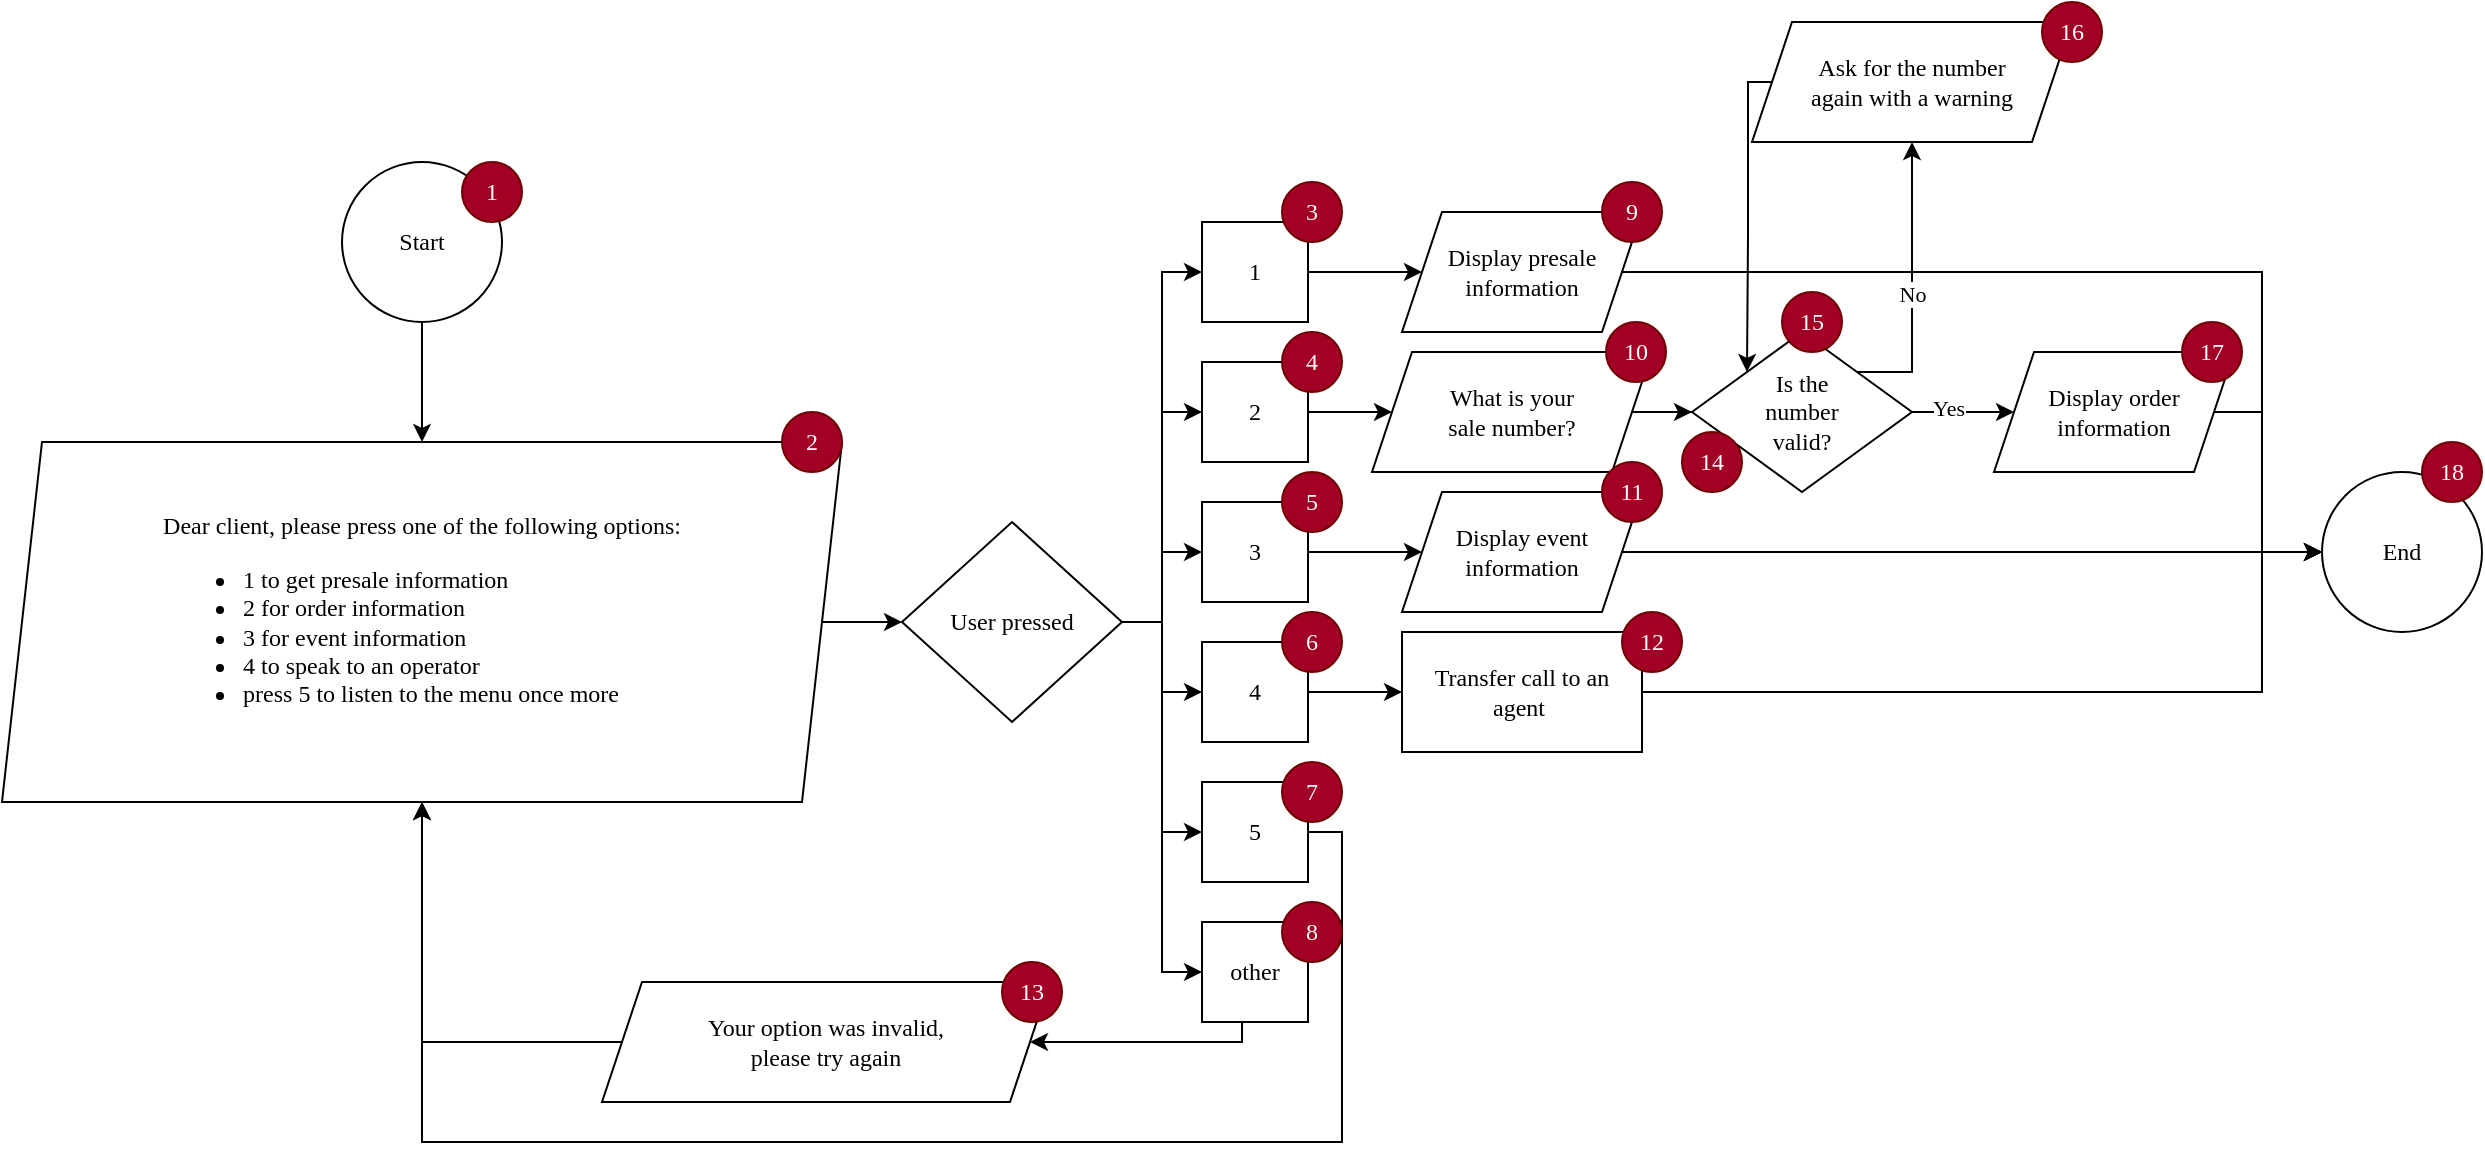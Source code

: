 <mxfile version="23.1.5" type="device" pages="7">
  <diagram id="C5RBs43oDa-KdzZeNtuy" name="Page-1">
    <mxGraphModel dx="1222" dy="1297" grid="1" gridSize="10" guides="1" tooltips="1" connect="1" arrows="1" fold="1" page="1" pageScale="1" pageWidth="827" pageHeight="1169" math="0" shadow="0">
      <root>
        <mxCell id="WIyWlLk6GJQsqaUBKTNV-0" />
        <mxCell id="WIyWlLk6GJQsqaUBKTNV-1" parent="WIyWlLk6GJQsqaUBKTNV-0" />
        <mxCell id="legM80EOzJHsQfr5PC2d-2" style="edgeStyle=orthogonalEdgeStyle;rounded=0;orthogonalLoop=1;jettySize=auto;html=1;entryX=0.5;entryY=0;entryDx=0;entryDy=0;fontFamily=OpenDyslexic;" edge="1" parent="WIyWlLk6GJQsqaUBKTNV-1" source="legM80EOzJHsQfr5PC2d-0" target="legM80EOzJHsQfr5PC2d-1">
          <mxGeometry relative="1" as="geometry" />
        </mxCell>
        <mxCell id="legM80EOzJHsQfr5PC2d-0" value="Start" style="ellipse;whiteSpace=wrap;html=1;aspect=fixed;fontFamily=OpenDyslexic;" vertex="1" parent="WIyWlLk6GJQsqaUBKTNV-1">
          <mxGeometry x="270" y="130" width="80" height="80" as="geometry" />
        </mxCell>
        <mxCell id="legM80EOzJHsQfr5PC2d-12" style="edgeStyle=orthogonalEdgeStyle;rounded=0;orthogonalLoop=1;jettySize=auto;html=1;entryX=0;entryY=0.5;entryDx=0;entryDy=0;fontFamily=OpenDyslexic;" edge="1" parent="WIyWlLk6GJQsqaUBKTNV-1" source="legM80EOzJHsQfr5PC2d-1" target="legM80EOzJHsQfr5PC2d-11">
          <mxGeometry relative="1" as="geometry" />
        </mxCell>
        <mxCell id="legM80EOzJHsQfr5PC2d-1" value="Dear client, please press one of the following options:&lt;br&gt;&lt;ul&gt;&lt;li style=&quot;text-align: left;&quot;&gt;1 to get presale information&lt;/li&gt;&lt;li style=&quot;text-align: left;&quot;&gt;2 for order information&lt;/li&gt;&lt;li style=&quot;text-align: left;&quot;&gt;3 for event information&lt;/li&gt;&lt;li style=&quot;text-align: left;&quot;&gt;4 to speak to an operator&lt;/li&gt;&lt;li style=&quot;text-align: left;&quot;&gt;press 5 to listen to the menu once more&lt;/li&gt;&lt;/ul&gt;" style="shape=parallelogram;perimeter=parallelogramPerimeter;whiteSpace=wrap;html=1;fixedSize=1;fontFamily=OpenDyslexic;" vertex="1" parent="WIyWlLk6GJQsqaUBKTNV-1">
          <mxGeometry x="100" y="270" width="420" height="180" as="geometry" />
        </mxCell>
        <mxCell id="legM80EOzJHsQfr5PC2d-20" style="edgeStyle=orthogonalEdgeStyle;rounded=0;orthogonalLoop=1;jettySize=auto;html=1;entryX=0.5;entryY=1;entryDx=0;entryDy=0;fontFamily=OpenDyslexic;" edge="1" parent="WIyWlLk6GJQsqaUBKTNV-1" source="legM80EOzJHsQfr5PC2d-3" target="legM80EOzJHsQfr5PC2d-1">
          <mxGeometry relative="1" as="geometry">
            <Array as="points">
              <mxPoint x="310" y="570" />
            </Array>
          </mxGeometry>
        </mxCell>
        <mxCell id="legM80EOzJHsQfr5PC2d-3" value="Your option was invalid, &lt;br&gt;please try again" style="shape=parallelogram;perimeter=parallelogramPerimeter;whiteSpace=wrap;html=1;fixedSize=1;fontFamily=OpenDyslexic;" vertex="1" parent="WIyWlLk6GJQsqaUBKTNV-1">
          <mxGeometry x="400" y="540" width="224" height="60" as="geometry" />
        </mxCell>
        <mxCell id="legM80EOzJHsQfr5PC2d-38" style="edgeStyle=orthogonalEdgeStyle;rounded=0;orthogonalLoop=1;jettySize=auto;html=1;entryX=0;entryY=0.5;entryDx=0;entryDy=0;fontFamily=OpenDyslexic;" edge="1" parent="WIyWlLk6GJQsqaUBKTNV-1" source="legM80EOzJHsQfr5PC2d-4" target="legM80EOzJHsQfr5PC2d-23">
          <mxGeometry relative="1" as="geometry" />
        </mxCell>
        <mxCell id="legM80EOzJHsQfr5PC2d-4" value="2" style="rounded=0;whiteSpace=wrap;html=1;fontFamily=OpenDyslexic;" vertex="1" parent="WIyWlLk6GJQsqaUBKTNV-1">
          <mxGeometry x="700" y="230" width="53" height="50" as="geometry" />
        </mxCell>
        <mxCell id="legM80EOzJHsQfr5PC2d-40" style="edgeStyle=orthogonalEdgeStyle;rounded=0;orthogonalLoop=1;jettySize=auto;html=1;entryX=0;entryY=0.5;entryDx=0;entryDy=0;fontFamily=OpenDyslexic;" edge="1" parent="WIyWlLk6GJQsqaUBKTNV-1" source="legM80EOzJHsQfr5PC2d-5" target="legM80EOzJHsQfr5PC2d-39">
          <mxGeometry relative="1" as="geometry" />
        </mxCell>
        <mxCell id="legM80EOzJHsQfr5PC2d-5" value="3" style="rounded=0;whiteSpace=wrap;html=1;fontFamily=OpenDyslexic;" vertex="1" parent="WIyWlLk6GJQsqaUBKTNV-1">
          <mxGeometry x="700" y="300" width="53" height="50" as="geometry" />
        </mxCell>
        <mxCell id="legM80EOzJHsQfr5PC2d-44" style="edgeStyle=orthogonalEdgeStyle;rounded=0;orthogonalLoop=1;jettySize=auto;html=1;entryX=0;entryY=0.5;entryDx=0;entryDy=0;fontFamily=OpenDyslexic;" edge="1" parent="WIyWlLk6GJQsqaUBKTNV-1" source="legM80EOzJHsQfr5PC2d-6" target="legM80EOzJHsQfr5PC2d-43">
          <mxGeometry relative="1" as="geometry" />
        </mxCell>
        <mxCell id="legM80EOzJHsQfr5PC2d-6" value="4" style="rounded=0;whiteSpace=wrap;html=1;fontFamily=OpenDyslexic;" vertex="1" parent="WIyWlLk6GJQsqaUBKTNV-1">
          <mxGeometry x="700" y="370" width="53" height="50" as="geometry" />
        </mxCell>
        <mxCell id="legM80EOzJHsQfr5PC2d-21" style="edgeStyle=orthogonalEdgeStyle;rounded=0;orthogonalLoop=1;jettySize=auto;html=1;entryX=0.5;entryY=1;entryDx=0;entryDy=0;fontFamily=OpenDyslexic;" edge="1" parent="WIyWlLk6GJQsqaUBKTNV-1" source="legM80EOzJHsQfr5PC2d-7" target="legM80EOzJHsQfr5PC2d-1">
          <mxGeometry relative="1" as="geometry">
            <Array as="points">
              <mxPoint x="770" y="465" />
              <mxPoint x="770" y="620" />
              <mxPoint x="310" y="620" />
            </Array>
          </mxGeometry>
        </mxCell>
        <mxCell id="legM80EOzJHsQfr5PC2d-7" value="5" style="rounded=0;whiteSpace=wrap;html=1;fontFamily=OpenDyslexic;" vertex="1" parent="WIyWlLk6GJQsqaUBKTNV-1">
          <mxGeometry x="700" y="440" width="53" height="50" as="geometry" />
        </mxCell>
        <mxCell id="legM80EOzJHsQfr5PC2d-37" style="edgeStyle=orthogonalEdgeStyle;rounded=0;orthogonalLoop=1;jettySize=auto;html=1;entryX=0;entryY=0.5;entryDx=0;entryDy=0;fontFamily=OpenDyslexic;" edge="1" parent="WIyWlLk6GJQsqaUBKTNV-1" source="legM80EOzJHsQfr5PC2d-8" target="legM80EOzJHsQfr5PC2d-22">
          <mxGeometry relative="1" as="geometry" />
        </mxCell>
        <mxCell id="legM80EOzJHsQfr5PC2d-8" value="1" style="rounded=0;whiteSpace=wrap;html=1;fontFamily=OpenDyslexic;" vertex="1" parent="WIyWlLk6GJQsqaUBKTNV-1">
          <mxGeometry x="700" y="160" width="53" height="50" as="geometry" />
        </mxCell>
        <mxCell id="legM80EOzJHsQfr5PC2d-19" style="edgeStyle=orthogonalEdgeStyle;rounded=0;orthogonalLoop=1;jettySize=auto;html=1;entryX=1;entryY=0.5;entryDx=0;entryDy=0;fontFamily=OpenDyslexic;" edge="1" parent="WIyWlLk6GJQsqaUBKTNV-1" source="legM80EOzJHsQfr5PC2d-9" target="legM80EOzJHsQfr5PC2d-3">
          <mxGeometry relative="1" as="geometry">
            <Array as="points">
              <mxPoint x="720" y="570" />
            </Array>
          </mxGeometry>
        </mxCell>
        <mxCell id="legM80EOzJHsQfr5PC2d-9" value="other" style="rounded=0;whiteSpace=wrap;html=1;fontFamily=OpenDyslexic;" vertex="1" parent="WIyWlLk6GJQsqaUBKTNV-1">
          <mxGeometry x="700" y="510" width="53" height="50" as="geometry" />
        </mxCell>
        <mxCell id="legM80EOzJHsQfr5PC2d-13" style="edgeStyle=orthogonalEdgeStyle;rounded=0;orthogonalLoop=1;jettySize=auto;html=1;entryX=0;entryY=0.5;entryDx=0;entryDy=0;fontFamily=OpenDyslexic;" edge="1" parent="WIyWlLk6GJQsqaUBKTNV-1" source="legM80EOzJHsQfr5PC2d-11" target="legM80EOzJHsQfr5PC2d-8">
          <mxGeometry relative="1" as="geometry" />
        </mxCell>
        <mxCell id="legM80EOzJHsQfr5PC2d-14" style="edgeStyle=orthogonalEdgeStyle;rounded=0;orthogonalLoop=1;jettySize=auto;html=1;entryX=0;entryY=0.5;entryDx=0;entryDy=0;fontFamily=OpenDyslexic;" edge="1" parent="WIyWlLk6GJQsqaUBKTNV-1" source="legM80EOzJHsQfr5PC2d-11" target="legM80EOzJHsQfr5PC2d-4">
          <mxGeometry relative="1" as="geometry" />
        </mxCell>
        <mxCell id="legM80EOzJHsQfr5PC2d-15" style="edgeStyle=orthogonalEdgeStyle;rounded=0;orthogonalLoop=1;jettySize=auto;html=1;entryX=0;entryY=0.5;entryDx=0;entryDy=0;fontFamily=OpenDyslexic;" edge="1" parent="WIyWlLk6GJQsqaUBKTNV-1" source="legM80EOzJHsQfr5PC2d-11" target="legM80EOzJHsQfr5PC2d-5">
          <mxGeometry relative="1" as="geometry" />
        </mxCell>
        <mxCell id="legM80EOzJHsQfr5PC2d-16" style="edgeStyle=orthogonalEdgeStyle;rounded=0;orthogonalLoop=1;jettySize=auto;html=1;entryX=0;entryY=0.5;entryDx=0;entryDy=0;fontFamily=OpenDyslexic;" edge="1" parent="WIyWlLk6GJQsqaUBKTNV-1" source="legM80EOzJHsQfr5PC2d-11" target="legM80EOzJHsQfr5PC2d-6">
          <mxGeometry relative="1" as="geometry" />
        </mxCell>
        <mxCell id="legM80EOzJHsQfr5PC2d-17" style="edgeStyle=orthogonalEdgeStyle;rounded=0;orthogonalLoop=1;jettySize=auto;html=1;entryX=0;entryY=0.5;entryDx=0;entryDy=0;fontFamily=OpenDyslexic;" edge="1" parent="WIyWlLk6GJQsqaUBKTNV-1" source="legM80EOzJHsQfr5PC2d-11" target="legM80EOzJHsQfr5PC2d-7">
          <mxGeometry relative="1" as="geometry" />
        </mxCell>
        <mxCell id="legM80EOzJHsQfr5PC2d-18" style="edgeStyle=orthogonalEdgeStyle;rounded=0;orthogonalLoop=1;jettySize=auto;html=1;entryX=0;entryY=0.5;entryDx=0;entryDy=0;fontFamily=OpenDyslexic;" edge="1" parent="WIyWlLk6GJQsqaUBKTNV-1" source="legM80EOzJHsQfr5PC2d-11" target="legM80EOzJHsQfr5PC2d-9">
          <mxGeometry relative="1" as="geometry" />
        </mxCell>
        <mxCell id="legM80EOzJHsQfr5PC2d-11" value="User pressed" style="rhombus;whiteSpace=wrap;html=1;fontFamily=OpenDyslexic;" vertex="1" parent="WIyWlLk6GJQsqaUBKTNV-1">
          <mxGeometry x="550" y="310" width="110" height="100" as="geometry" />
        </mxCell>
        <mxCell id="legM80EOzJHsQfr5PC2d-36" style="edgeStyle=orthogonalEdgeStyle;rounded=0;orthogonalLoop=1;jettySize=auto;html=1;entryX=0;entryY=0.5;entryDx=0;entryDy=0;fontFamily=OpenDyslexic;" edge="1" parent="WIyWlLk6GJQsqaUBKTNV-1" source="legM80EOzJHsQfr5PC2d-22" target="legM80EOzJHsQfr5PC2d-27">
          <mxGeometry relative="1" as="geometry">
            <Array as="points">
              <mxPoint x="1230" y="185" />
              <mxPoint x="1230" y="325" />
            </Array>
          </mxGeometry>
        </mxCell>
        <mxCell id="legM80EOzJHsQfr5PC2d-22" value="Display presale information" style="shape=parallelogram;perimeter=parallelogramPerimeter;whiteSpace=wrap;html=1;fixedSize=1;fontFamily=OpenDyslexic;" vertex="1" parent="WIyWlLk6GJQsqaUBKTNV-1">
          <mxGeometry x="800" y="155" width="120" height="60" as="geometry" />
        </mxCell>
        <mxCell id="legM80EOzJHsQfr5PC2d-25" style="edgeStyle=orthogonalEdgeStyle;rounded=0;orthogonalLoop=1;jettySize=auto;html=1;fontFamily=OpenDyslexic;" edge="1" parent="WIyWlLk6GJQsqaUBKTNV-1" source="legM80EOzJHsQfr5PC2d-23" target="legM80EOzJHsQfr5PC2d-24">
          <mxGeometry relative="1" as="geometry" />
        </mxCell>
        <mxCell id="legM80EOzJHsQfr5PC2d-23" value="What is your &lt;br&gt;sale number?" style="shape=parallelogram;perimeter=parallelogramPerimeter;whiteSpace=wrap;html=1;fixedSize=1;fontFamily=OpenDyslexic;" vertex="1" parent="WIyWlLk6GJQsqaUBKTNV-1">
          <mxGeometry x="785" y="225" width="140" height="60" as="geometry" />
        </mxCell>
        <mxCell id="legM80EOzJHsQfr5PC2d-28" style="edgeStyle=orthogonalEdgeStyle;rounded=0;orthogonalLoop=1;jettySize=auto;html=1;entryX=0;entryY=0.5;entryDx=0;entryDy=0;fontFamily=OpenDyslexic;" edge="1" parent="WIyWlLk6GJQsqaUBKTNV-1" source="legM80EOzJHsQfr5PC2d-24" target="legM80EOzJHsQfr5PC2d-26">
          <mxGeometry relative="1" as="geometry" />
        </mxCell>
        <mxCell id="legM80EOzJHsQfr5PC2d-33" value="Yes" style="edgeLabel;html=1;align=center;verticalAlign=middle;resizable=0;points=[];fontFamily=OpenDyslexic;" vertex="1" connectable="0" parent="legM80EOzJHsQfr5PC2d-28">
          <mxGeometry x="-0.313" y="2" relative="1" as="geometry">
            <mxPoint as="offset" />
          </mxGeometry>
        </mxCell>
        <mxCell id="legM80EOzJHsQfr5PC2d-32" style="edgeStyle=orthogonalEdgeStyle;rounded=0;orthogonalLoop=1;jettySize=auto;html=1;entryX=0.5;entryY=1;entryDx=0;entryDy=0;fontFamily=OpenDyslexic;exitX=1;exitY=0;exitDx=0;exitDy=0;" edge="1" parent="WIyWlLk6GJQsqaUBKTNV-1" source="legM80EOzJHsQfr5PC2d-24" target="legM80EOzJHsQfr5PC2d-31">
          <mxGeometry relative="1" as="geometry">
            <Array as="points">
              <mxPoint x="1055" y="235" />
            </Array>
          </mxGeometry>
        </mxCell>
        <mxCell id="legM80EOzJHsQfr5PC2d-34" value="No" style="edgeLabel;html=1;align=center;verticalAlign=middle;resizable=0;points=[];fontFamily=OpenDyslexic;" vertex="1" connectable="0" parent="legM80EOzJHsQfr5PC2d-32">
          <mxGeometry x="-0.068" relative="1" as="geometry">
            <mxPoint as="offset" />
          </mxGeometry>
        </mxCell>
        <mxCell id="legM80EOzJHsQfr5PC2d-24" value="Is the &lt;br&gt;number &lt;br&gt;valid?" style="rhombus;whiteSpace=wrap;html=1;fontFamily=OpenDyslexic;" vertex="1" parent="WIyWlLk6GJQsqaUBKTNV-1">
          <mxGeometry x="945" y="215" width="110" height="80" as="geometry" />
        </mxCell>
        <mxCell id="legM80EOzJHsQfr5PC2d-29" style="edgeStyle=orthogonalEdgeStyle;rounded=0;orthogonalLoop=1;jettySize=auto;html=1;entryX=0;entryY=0.5;entryDx=0;entryDy=0;fontFamily=OpenDyslexic;" edge="1" parent="WIyWlLk6GJQsqaUBKTNV-1" source="legM80EOzJHsQfr5PC2d-26" target="legM80EOzJHsQfr5PC2d-27">
          <mxGeometry relative="1" as="geometry">
            <Array as="points">
              <mxPoint x="1230" y="255" />
              <mxPoint x="1230" y="325" />
            </Array>
          </mxGeometry>
        </mxCell>
        <mxCell id="legM80EOzJHsQfr5PC2d-26" value="Display order information" style="shape=parallelogram;perimeter=parallelogramPerimeter;whiteSpace=wrap;html=1;fixedSize=1;fontFamily=OpenDyslexic;" vertex="1" parent="WIyWlLk6GJQsqaUBKTNV-1">
          <mxGeometry x="1096" y="225" width="120" height="60" as="geometry" />
        </mxCell>
        <mxCell id="legM80EOzJHsQfr5PC2d-27" value="End" style="ellipse;whiteSpace=wrap;html=1;aspect=fixed;fontFamily=OpenDyslexic;" vertex="1" parent="WIyWlLk6GJQsqaUBKTNV-1">
          <mxGeometry x="1260" y="285" width="80" height="80" as="geometry" />
        </mxCell>
        <mxCell id="legM80EOzJHsQfr5PC2d-35" style="edgeStyle=orthogonalEdgeStyle;rounded=0;orthogonalLoop=1;jettySize=auto;html=1;entryX=0;entryY=0;entryDx=0;entryDy=0;fontFamily=OpenDyslexic;" edge="1" parent="WIyWlLk6GJQsqaUBKTNV-1" source="legM80EOzJHsQfr5PC2d-31" target="legM80EOzJHsQfr5PC2d-24">
          <mxGeometry relative="1" as="geometry">
            <Array as="points">
              <mxPoint x="973" y="90" />
              <mxPoint x="973" y="167" />
            </Array>
          </mxGeometry>
        </mxCell>
        <mxCell id="legM80EOzJHsQfr5PC2d-31" value="Ask for the number &lt;br&gt;again with a warning" style="shape=parallelogram;perimeter=parallelogramPerimeter;whiteSpace=wrap;html=1;fixedSize=1;fontFamily=OpenDyslexic;" vertex="1" parent="WIyWlLk6GJQsqaUBKTNV-1">
          <mxGeometry x="975" y="60" width="160" height="60" as="geometry" />
        </mxCell>
        <mxCell id="legM80EOzJHsQfr5PC2d-41" style="edgeStyle=orthogonalEdgeStyle;rounded=0;orthogonalLoop=1;jettySize=auto;html=1;entryX=0;entryY=0.5;entryDx=0;entryDy=0;fontFamily=OpenDyslexic;" edge="1" parent="WIyWlLk6GJQsqaUBKTNV-1" source="legM80EOzJHsQfr5PC2d-39" target="legM80EOzJHsQfr5PC2d-27">
          <mxGeometry relative="1" as="geometry" />
        </mxCell>
        <mxCell id="legM80EOzJHsQfr5PC2d-39" value="Display event information" style="shape=parallelogram;perimeter=parallelogramPerimeter;whiteSpace=wrap;html=1;fixedSize=1;fontFamily=OpenDyslexic;" vertex="1" parent="WIyWlLk6GJQsqaUBKTNV-1">
          <mxGeometry x="800" y="295" width="120" height="60" as="geometry" />
        </mxCell>
        <mxCell id="legM80EOzJHsQfr5PC2d-45" style="edgeStyle=orthogonalEdgeStyle;rounded=0;orthogonalLoop=1;jettySize=auto;html=1;entryX=0;entryY=0.5;entryDx=0;entryDy=0;fontFamily=OpenDyslexic;" edge="1" parent="WIyWlLk6GJQsqaUBKTNV-1" source="legM80EOzJHsQfr5PC2d-43" target="legM80EOzJHsQfr5PC2d-27">
          <mxGeometry relative="1" as="geometry">
            <Array as="points">
              <mxPoint x="1230" y="395" />
              <mxPoint x="1230" y="325" />
            </Array>
          </mxGeometry>
        </mxCell>
        <mxCell id="legM80EOzJHsQfr5PC2d-43" value="Transfer call to an agent&amp;nbsp;" style="rounded=0;whiteSpace=wrap;html=1;fontFamily=OpenDyslexic;" vertex="1" parent="WIyWlLk6GJQsqaUBKTNV-1">
          <mxGeometry x="800" y="365" width="120" height="60" as="geometry" />
        </mxCell>
        <mxCell id="legM80EOzJHsQfr5PC2d-46" value="1" style="ellipse;whiteSpace=wrap;html=1;aspect=fixed;fontFamily=OpenDyslexic;fillColor=#a20025;fontColor=#ffffff;strokeColor=#6F0000;" vertex="1" parent="WIyWlLk6GJQsqaUBKTNV-1">
          <mxGeometry x="330" y="130" width="30" height="30" as="geometry" />
        </mxCell>
        <mxCell id="legM80EOzJHsQfr5PC2d-47" value="2" style="ellipse;whiteSpace=wrap;html=1;aspect=fixed;fontFamily=OpenDyslexic;fillColor=#a20025;fontColor=#ffffff;strokeColor=#6F0000;" vertex="1" parent="WIyWlLk6GJQsqaUBKTNV-1">
          <mxGeometry x="490" y="255" width="30" height="30" as="geometry" />
        </mxCell>
        <mxCell id="legM80EOzJHsQfr5PC2d-48" value="3" style="ellipse;whiteSpace=wrap;html=1;aspect=fixed;fontFamily=OpenDyslexic;fillColor=#a20025;fontColor=#ffffff;strokeColor=#6F0000;" vertex="1" parent="WIyWlLk6GJQsqaUBKTNV-1">
          <mxGeometry x="740" y="140" width="30" height="30" as="geometry" />
        </mxCell>
        <mxCell id="legM80EOzJHsQfr5PC2d-49" value="4" style="ellipse;whiteSpace=wrap;html=1;aspect=fixed;fontFamily=OpenDyslexic;fillColor=#a20025;fontColor=#ffffff;strokeColor=#6F0000;" vertex="1" parent="WIyWlLk6GJQsqaUBKTNV-1">
          <mxGeometry x="740" y="215" width="30" height="30" as="geometry" />
        </mxCell>
        <mxCell id="legM80EOzJHsQfr5PC2d-50" value="5" style="ellipse;whiteSpace=wrap;html=1;aspect=fixed;fontFamily=OpenDyslexic;fillColor=#a20025;fontColor=#ffffff;strokeColor=#6F0000;" vertex="1" parent="WIyWlLk6GJQsqaUBKTNV-1">
          <mxGeometry x="740" y="285" width="30" height="30" as="geometry" />
        </mxCell>
        <mxCell id="legM80EOzJHsQfr5PC2d-51" value="6" style="ellipse;whiteSpace=wrap;html=1;aspect=fixed;fontFamily=OpenDyslexic;fillColor=#a20025;fontColor=#ffffff;strokeColor=#6F0000;" vertex="1" parent="WIyWlLk6GJQsqaUBKTNV-1">
          <mxGeometry x="740" y="355" width="30" height="30" as="geometry" />
        </mxCell>
        <mxCell id="legM80EOzJHsQfr5PC2d-52" value="7" style="ellipse;whiteSpace=wrap;html=1;aspect=fixed;fontFamily=OpenDyslexic;fillColor=#a20025;fontColor=#ffffff;strokeColor=#6F0000;" vertex="1" parent="WIyWlLk6GJQsqaUBKTNV-1">
          <mxGeometry x="740" y="430" width="30" height="30" as="geometry" />
        </mxCell>
        <mxCell id="legM80EOzJHsQfr5PC2d-53" value="8" style="ellipse;whiteSpace=wrap;html=1;aspect=fixed;fontFamily=OpenDyslexic;fillColor=#a20025;fontColor=#ffffff;strokeColor=#6F0000;" vertex="1" parent="WIyWlLk6GJQsqaUBKTNV-1">
          <mxGeometry x="740" y="500" width="30" height="30" as="geometry" />
        </mxCell>
        <mxCell id="legM80EOzJHsQfr5PC2d-54" value="9" style="ellipse;whiteSpace=wrap;html=1;aspect=fixed;fontFamily=OpenDyslexic;fillColor=#a20025;fontColor=#ffffff;strokeColor=#6F0000;" vertex="1" parent="WIyWlLk6GJQsqaUBKTNV-1">
          <mxGeometry x="900" y="140" width="30" height="30" as="geometry" />
        </mxCell>
        <mxCell id="legM80EOzJHsQfr5PC2d-55" value="10" style="ellipse;whiteSpace=wrap;html=1;aspect=fixed;fontFamily=OpenDyslexic;fillColor=#a20025;fontColor=#ffffff;strokeColor=#6F0000;" vertex="1" parent="WIyWlLk6GJQsqaUBKTNV-1">
          <mxGeometry x="902" y="210" width="30" height="30" as="geometry" />
        </mxCell>
        <mxCell id="legM80EOzJHsQfr5PC2d-56" value="11" style="ellipse;whiteSpace=wrap;html=1;aspect=fixed;fontFamily=OpenDyslexic;fillColor=#a20025;fontColor=#ffffff;strokeColor=#6F0000;" vertex="1" parent="WIyWlLk6GJQsqaUBKTNV-1">
          <mxGeometry x="900" y="280" width="30" height="30" as="geometry" />
        </mxCell>
        <mxCell id="legM80EOzJHsQfr5PC2d-57" value="12" style="ellipse;whiteSpace=wrap;html=1;aspect=fixed;fontFamily=OpenDyslexic;fillColor=#a20025;fontColor=#ffffff;strokeColor=#6F0000;" vertex="1" parent="WIyWlLk6GJQsqaUBKTNV-1">
          <mxGeometry x="910" y="355" width="30" height="30" as="geometry" />
        </mxCell>
        <mxCell id="legM80EOzJHsQfr5PC2d-58" value="13" style="ellipse;whiteSpace=wrap;html=1;aspect=fixed;fontFamily=OpenDyslexic;fillColor=#a20025;fontColor=#ffffff;strokeColor=#6F0000;" vertex="1" parent="WIyWlLk6GJQsqaUBKTNV-1">
          <mxGeometry x="600" y="530" width="30" height="30" as="geometry" />
        </mxCell>
        <mxCell id="legM80EOzJHsQfr5PC2d-59" value="14" style="ellipse;whiteSpace=wrap;html=1;aspect=fixed;fontFamily=OpenDyslexic;fillColor=#a20025;fontColor=#ffffff;strokeColor=#6F0000;" vertex="1" parent="WIyWlLk6GJQsqaUBKTNV-1">
          <mxGeometry x="940" y="265" width="30" height="30" as="geometry" />
        </mxCell>
        <mxCell id="legM80EOzJHsQfr5PC2d-60" value="16" style="ellipse;whiteSpace=wrap;html=1;aspect=fixed;fontFamily=OpenDyslexic;fillColor=#a20025;fontColor=#ffffff;strokeColor=#6F0000;" vertex="1" parent="WIyWlLk6GJQsqaUBKTNV-1">
          <mxGeometry x="1120" y="50" width="30" height="30" as="geometry" />
        </mxCell>
        <mxCell id="legM80EOzJHsQfr5PC2d-61" value="17" style="ellipse;whiteSpace=wrap;html=1;aspect=fixed;fontFamily=OpenDyslexic;fillColor=#a20025;fontColor=#ffffff;strokeColor=#6F0000;" vertex="1" parent="WIyWlLk6GJQsqaUBKTNV-1">
          <mxGeometry x="1190" y="210" width="30" height="30" as="geometry" />
        </mxCell>
        <mxCell id="legM80EOzJHsQfr5PC2d-62" value="15" style="ellipse;whiteSpace=wrap;html=1;aspect=fixed;fontFamily=OpenDyslexic;fillColor=#a20025;fontColor=#ffffff;strokeColor=#6F0000;" vertex="1" parent="WIyWlLk6GJQsqaUBKTNV-1">
          <mxGeometry x="990" y="195" width="30" height="30" as="geometry" />
        </mxCell>
        <mxCell id="legM80EOzJHsQfr5PC2d-63" value="18" style="ellipse;whiteSpace=wrap;html=1;aspect=fixed;fontFamily=OpenDyslexic;fillColor=#a20025;fontColor=#ffffff;strokeColor=#6F0000;" vertex="1" parent="WIyWlLk6GJQsqaUBKTNV-1">
          <mxGeometry x="1310" y="270" width="30" height="30" as="geometry" />
        </mxCell>
      </root>
    </mxGraphModel>
  </diagram>
  <diagram id="Lqj4yopql2OBs_ZQahsf" name="Page-2">
    <mxGraphModel dx="794" dy="843" grid="1" gridSize="10" guides="1" tooltips="1" connect="1" arrows="1" fold="1" page="1" pageScale="1" pageWidth="850" pageHeight="1100" math="0" shadow="0">
      <root>
        <mxCell id="0" />
        <mxCell id="1" parent="0" />
        <mxCell id="llMtEztp4MRwtR8iqv93-8" style="edgeStyle=orthogonalEdgeStyle;rounded=0;orthogonalLoop=1;jettySize=auto;html=1;entryX=0;entryY=0.5;entryDx=0;entryDy=0;fontFamily=OpenDyslexic;" edge="1" parent="1" source="llMtEztp4MRwtR8iqv93-1" target="llMtEztp4MRwtR8iqv93-7">
          <mxGeometry relative="1" as="geometry" />
        </mxCell>
        <mxCell id="llMtEztp4MRwtR8iqv93-1" value="Start" style="ellipse;whiteSpace=wrap;html=1;aspect=fixed;fontFamily=OpenDyslexic;" vertex="1" parent="1">
          <mxGeometry x="20" y="140" width="80" height="80" as="geometry" />
        </mxCell>
        <mxCell id="llMtEztp4MRwtR8iqv93-10" style="edgeStyle=orthogonalEdgeStyle;rounded=0;orthogonalLoop=1;jettySize=auto;html=1;entryX=0;entryY=0.5;entryDx=0;entryDy=0;fontFamily=OpenDyslexic;" edge="1" parent="1" source="llMtEztp4MRwtR8iqv93-5" target="llMtEztp4MRwtR8iqv93-6">
          <mxGeometry relative="1" as="geometry" />
        </mxCell>
        <mxCell id="llMtEztp4MRwtR8iqv93-5" value="A db query is made mirroring the data that Amazon Connect uses for analytics." style="shape=datastore;whiteSpace=wrap;html=1;fontFamily=OpenDyslexic;" vertex="1" parent="1">
          <mxGeometry x="250" y="115" width="140" height="130" as="geometry" />
        </mxCell>
        <mxCell id="llMtEztp4MRwtR8iqv93-14" style="edgeStyle=orthogonalEdgeStyle;rounded=0;orthogonalLoop=1;jettySize=auto;html=1;fontFamily=OpenDyslexic;" edge="1" parent="1" source="llMtEztp4MRwtR8iqv93-6" target="llMtEztp4MRwtR8iqv93-11">
          <mxGeometry relative="1" as="geometry" />
        </mxCell>
        <mxCell id="llMtEztp4MRwtR8iqv93-27" value="No" style="edgeLabel;html=1;align=center;verticalAlign=middle;resizable=0;points=[];fontFamily=OpenDyslexic;" vertex="1" connectable="0" parent="llMtEztp4MRwtR8iqv93-14">
          <mxGeometry x="0.003" relative="1" as="geometry">
            <mxPoint as="offset" />
          </mxGeometry>
        </mxCell>
        <mxCell id="llMtEztp4MRwtR8iqv93-21" style="edgeStyle=orthogonalEdgeStyle;rounded=0;orthogonalLoop=1;jettySize=auto;html=1;entryX=0;entryY=0.5;entryDx=0;entryDy=0;fontFamily=OpenDyslexic;" edge="1" parent="1" source="llMtEztp4MRwtR8iqv93-6" target="llMtEztp4MRwtR8iqv93-20">
          <mxGeometry relative="1" as="geometry" />
        </mxCell>
        <mxCell id="llMtEztp4MRwtR8iqv93-26" value="Yes" style="edgeLabel;html=1;align=center;verticalAlign=middle;resizable=0;points=[];fontFamily=OpenDyslexic;" vertex="1" connectable="0" parent="llMtEztp4MRwtR8iqv93-21">
          <mxGeometry x="-0.264" y="-1" relative="1" as="geometry">
            <mxPoint as="offset" />
          </mxGeometry>
        </mxCell>
        <mxCell id="llMtEztp4MRwtR8iqv93-6" value="The DB &lt;br&gt;contains &lt;br&gt;the requested &lt;br&gt;data" style="rhombus;whiteSpace=wrap;html=1;fontFamily=OpenDyslexic;" vertex="1" parent="1">
          <mxGeometry x="430" y="130" width="130" height="100" as="geometry" />
        </mxCell>
        <mxCell id="llMtEztp4MRwtR8iqv93-9" style="edgeStyle=orthogonalEdgeStyle;rounded=0;orthogonalLoop=1;jettySize=auto;html=1;entryX=0;entryY=0.5;entryDx=0;entryDy=0;fontFamily=OpenDyslexic;" edge="1" parent="1" source="llMtEztp4MRwtR8iqv93-7" target="llMtEztp4MRwtR8iqv93-5">
          <mxGeometry relative="1" as="geometry" />
        </mxCell>
        <mxCell id="llMtEztp4MRwtR8iqv93-7" value="n = 0" style="rounded=0;whiteSpace=wrap;html=1;fontFamily=OpenDyslexic;" vertex="1" parent="1">
          <mxGeometry x="140" y="160" width="60" height="40" as="geometry" />
        </mxCell>
        <mxCell id="llMtEztp4MRwtR8iqv93-15" style="edgeStyle=orthogonalEdgeStyle;rounded=0;orthogonalLoop=1;jettySize=auto;html=1;fontFamily=OpenDyslexic;" edge="1" parent="1" source="llMtEztp4MRwtR8iqv93-11" target="llMtEztp4MRwtR8iqv93-12">
          <mxGeometry relative="1" as="geometry" />
        </mxCell>
        <mxCell id="llMtEztp4MRwtR8iqv93-11" value="n++" style="rounded=0;whiteSpace=wrap;html=1;fontFamily=OpenDyslexic;" vertex="1" parent="1">
          <mxGeometry x="460" y="320" width="70" height="40" as="geometry" />
        </mxCell>
        <mxCell id="llMtEztp4MRwtR8iqv93-22" style="edgeStyle=orthogonalEdgeStyle;rounded=0;orthogonalLoop=1;jettySize=auto;html=1;entryX=1;entryY=0.5;entryDx=0;entryDy=0;fontFamily=OpenDyslexic;" edge="1" parent="1" source="llMtEztp4MRwtR8iqv93-12" target="llMtEztp4MRwtR8iqv93-18">
          <mxGeometry relative="1" as="geometry" />
        </mxCell>
        <mxCell id="llMtEztp4MRwtR8iqv93-29" value="Yes" style="edgeLabel;html=1;align=center;verticalAlign=middle;resizable=0;points=[];fontFamily=OpenDyslexic;" vertex="1" connectable="0" parent="llMtEztp4MRwtR8iqv93-22">
          <mxGeometry x="0.295" y="-1" relative="1" as="geometry">
            <mxPoint as="offset" />
          </mxGeometry>
        </mxCell>
        <mxCell id="llMtEztp4MRwtR8iqv93-12" value="n &amp;gt; 3" style="rhombus;whiteSpace=wrap;html=1;fontFamily=OpenDyslexic;" vertex="1" parent="1">
          <mxGeometry x="270" y="300" width="80" height="80" as="geometry" />
        </mxCell>
        <mxCell id="llMtEztp4MRwtR8iqv93-16" style="edgeStyle=orthogonalEdgeStyle;rounded=0;orthogonalLoop=1;jettySize=auto;html=1;entryX=0.429;entryY=1.038;entryDx=0;entryDy=0;entryPerimeter=0;fontFamily=OpenDyslexic;" edge="1" parent="1" source="llMtEztp4MRwtR8iqv93-12" target="llMtEztp4MRwtR8iqv93-5">
          <mxGeometry relative="1" as="geometry" />
        </mxCell>
        <mxCell id="llMtEztp4MRwtR8iqv93-28" value="No" style="edgeLabel;html=1;align=center;verticalAlign=middle;resizable=0;points=[];fontFamily=OpenDyslexic;" vertex="1" connectable="0" parent="llMtEztp4MRwtR8iqv93-16">
          <mxGeometry x="0.116" y="1" relative="1" as="geometry">
            <mxPoint as="offset" />
          </mxGeometry>
        </mxCell>
        <mxCell id="llMtEztp4MRwtR8iqv93-23" style="edgeStyle=orthogonalEdgeStyle;rounded=0;orthogonalLoop=1;jettySize=auto;html=1;fontFamily=OpenDyslexic;" edge="1" parent="1" source="llMtEztp4MRwtR8iqv93-18" target="llMtEztp4MRwtR8iqv93-19">
          <mxGeometry relative="1" as="geometry" />
        </mxCell>
        <mxCell id="llMtEztp4MRwtR8iqv93-18" value="Output an &lt;br&gt;error" style="shape=parallelogram;perimeter=parallelogramPerimeter;whiteSpace=wrap;html=1;fixedSize=1;fontFamily=OpenDyslexic;" vertex="1" parent="1">
          <mxGeometry x="120" y="310" width="120" height="60" as="geometry" />
        </mxCell>
        <mxCell id="llMtEztp4MRwtR8iqv93-19" value="End" style="ellipse;whiteSpace=wrap;html=1;aspect=fixed;fontFamily=OpenDyslexic;" vertex="1" parent="1">
          <mxGeometry x="20" y="300" width="80" height="80" as="geometry" />
        </mxCell>
        <mxCell id="llMtEztp4MRwtR8iqv93-25" style="edgeStyle=orthogonalEdgeStyle;rounded=0;orthogonalLoop=1;jettySize=auto;html=1;entryX=0.5;entryY=0;entryDx=0;entryDy=0;fontFamily=OpenDyslexic;" edge="1" parent="1" source="llMtEztp4MRwtR8iqv93-20" target="llMtEztp4MRwtR8iqv93-24">
          <mxGeometry relative="1" as="geometry" />
        </mxCell>
        <mxCell id="llMtEztp4MRwtR8iqv93-20" value="The data gets manually validated through graphs" style="rounded=0;whiteSpace=wrap;html=1;fontFamily=OpenDyslexic;" vertex="1" parent="1">
          <mxGeometry x="640" y="150" width="120" height="60" as="geometry" />
        </mxCell>
        <mxCell id="llMtEztp4MRwtR8iqv93-24" value="End" style="ellipse;whiteSpace=wrap;html=1;aspect=fixed;fontFamily=OpenDyslexic;" vertex="1" parent="1">
          <mxGeometry x="660" y="300" width="80" height="80" as="geometry" />
        </mxCell>
        <mxCell id="Jy5g_TWLX6s8CC2PpE8z-1" value="1" style="ellipse;whiteSpace=wrap;html=1;aspect=fixed;fontFamily=OpenDyslexic;fillColor=#a20025;fontColor=#ffffff;strokeColor=#6F0000;" vertex="1" parent="1">
          <mxGeometry x="180" y="140" width="30" height="30" as="geometry" />
        </mxCell>
        <mxCell id="Jy5g_TWLX6s8CC2PpE8z-2" value="2" style="ellipse;whiteSpace=wrap;html=1;aspect=fixed;fontFamily=OpenDyslexic;fillColor=#a20025;fontColor=#ffffff;strokeColor=#6F0000;" vertex="1" parent="1">
          <mxGeometry x="370" y="110" width="30" height="30" as="geometry" />
        </mxCell>
        <mxCell id="Jy5g_TWLX6s8CC2PpE8z-3" value="3" style="ellipse;whiteSpace=wrap;html=1;aspect=fixed;fontFamily=OpenDyslexic;fillColor=#a20025;fontColor=#ffffff;strokeColor=#6F0000;" vertex="1" parent="1">
          <mxGeometry x="490" y="110" width="30" height="30" as="geometry" />
        </mxCell>
        <mxCell id="Jy5g_TWLX6s8CC2PpE8z-4" value="4" style="ellipse;whiteSpace=wrap;html=1;aspect=fixed;fontFamily=OpenDyslexic;fillColor=#a20025;fontColor=#ffffff;strokeColor=#6F0000;" vertex="1" parent="1">
          <mxGeometry x="520" y="300" width="30" height="30" as="geometry" />
        </mxCell>
        <mxCell id="Jy5g_TWLX6s8CC2PpE8z-5" value="5" style="ellipse;whiteSpace=wrap;html=1;aspect=fixed;fontFamily=OpenDyslexic;fillColor=#a20025;fontColor=#ffffff;strokeColor=#6F0000;" vertex="1" parent="1">
          <mxGeometry x="320" y="300" width="30" height="30" as="geometry" />
        </mxCell>
        <mxCell id="Jy5g_TWLX6s8CC2PpE8z-6" value="6" style="ellipse;whiteSpace=wrap;html=1;aspect=fixed;fontFamily=OpenDyslexic;fillColor=#a20025;fontColor=#ffffff;strokeColor=#6F0000;" vertex="1" parent="1">
          <mxGeometry x="220" y="290" width="30" height="30" as="geometry" />
        </mxCell>
        <mxCell id="Jy5g_TWLX6s8CC2PpE8z-7" value="7" style="ellipse;whiteSpace=wrap;html=1;aspect=fixed;fontFamily=OpenDyslexic;fillColor=#a20025;fontColor=#ffffff;strokeColor=#6F0000;" vertex="1" parent="1">
          <mxGeometry x="750" y="130" width="30" height="30" as="geometry" />
        </mxCell>
        <mxCell id="Jy5g_TWLX6s8CC2PpE8z-8" value="8" style="ellipse;whiteSpace=wrap;html=1;aspect=fixed;fontFamily=OpenDyslexic;fillColor=#a20025;fontColor=#ffffff;strokeColor=#6F0000;" vertex="1" parent="1">
          <mxGeometry x="720" y="290" width="30" height="30" as="geometry" />
        </mxCell>
        <mxCell id="Jy5g_TWLX6s8CC2PpE8z-9" value="8" style="ellipse;whiteSpace=wrap;html=1;aspect=fixed;fontFamily=OpenDyslexic;fillColor=#a20025;fontColor=#ffffff;strokeColor=#6F0000;" vertex="1" parent="1">
          <mxGeometry x="70" y="290" width="30" height="30" as="geometry" />
        </mxCell>
        <mxCell id="SbnxqagXt-i7B97l_-Ym-1" value="0" style="ellipse;whiteSpace=wrap;html=1;aspect=fixed;fontFamily=OpenDyslexic;fillColor=#a20025;fontColor=#ffffff;strokeColor=#6F0000;" vertex="1" parent="1">
          <mxGeometry x="70" y="130" width="30" height="30" as="geometry" />
        </mxCell>
      </root>
    </mxGraphModel>
  </diagram>
  <diagram id="ZsaubRWfysNW5bQCvay3" name="Page-3">
    <mxGraphModel dx="548" dy="581" grid="1" gridSize="10" guides="1" tooltips="1" connect="1" arrows="1" fold="1" page="1" pageScale="1" pageWidth="850" pageHeight="1100" math="0" shadow="0">
      <root>
        <mxCell id="0" />
        <mxCell id="1" parent="0" />
        <mxCell id="90G_gIfu7eqB6Fm5K78N-9" style="edgeStyle=orthogonalEdgeStyle;rounded=0;orthogonalLoop=1;jettySize=auto;html=1;entryX=0;entryY=0.5;entryDx=0;entryDy=0;" edge="1" parent="1" source="90G_gIfu7eqB6Fm5K78N-1" target="90G_gIfu7eqB6Fm5K78N-3">
          <mxGeometry relative="1" as="geometry" />
        </mxCell>
        <mxCell id="90G_gIfu7eqB6Fm5K78N-1" value="Start" style="ellipse;whiteSpace=wrap;html=1;aspect=fixed;fontFamily=OpenDyslexic;" vertex="1" parent="1">
          <mxGeometry x="80" y="180" width="80" height="80" as="geometry" />
        </mxCell>
        <mxCell id="90G_gIfu7eqB6Fm5K78N-2" value="1" style="ellipse;whiteSpace=wrap;html=1;aspect=fixed;fontFamily=OpenDyslexic;fillColor=#a20025;fontColor=#ffffff;strokeColor=#6F0000;" vertex="1" parent="1">
          <mxGeometry x="140" y="180" width="30" height="30" as="geometry" />
        </mxCell>
        <mxCell id="90G_gIfu7eqB6Fm5K78N-10" style="edgeStyle=orthogonalEdgeStyle;rounded=0;orthogonalLoop=1;jettySize=auto;html=1;entryX=0;entryY=0.5;entryDx=0;entryDy=0;fontFamily=OpenDyslexic;" edge="1" parent="1" source="90G_gIfu7eqB6Fm5K78N-3" target="90G_gIfu7eqB6Fm5K78N-4">
          <mxGeometry relative="1" as="geometry" />
        </mxCell>
        <mxCell id="90G_gIfu7eqB6Fm5K78N-3" value="Write notification &lt;br&gt;and press send" style="shape=parallelogram;perimeter=parallelogramPerimeter;whiteSpace=wrap;html=1;fixedSize=1;fontFamily=OpenDyslexic;" vertex="1" parent="1">
          <mxGeometry x="200" y="190" width="120" height="60" as="geometry" />
        </mxCell>
        <mxCell id="90G_gIfu7eqB6Fm5K78N-11" style="edgeStyle=orthogonalEdgeStyle;rounded=0;orthogonalLoop=1;jettySize=auto;html=1;entryX=0;entryY=0.5;entryDx=0;entryDy=0;fontFamily=OpenDyslexic;" edge="1" parent="1" source="90G_gIfu7eqB6Fm5K78N-4" target="90G_gIfu7eqB6Fm5K78N-5">
          <mxGeometry relative="1" as="geometry">
            <Array as="points">
              <mxPoint x="415" y="150" />
            </Array>
          </mxGeometry>
        </mxCell>
        <mxCell id="Nmpd7Reqx-eBbkcXuMTZ-1" value="Yes" style="edgeLabel;html=1;align=center;verticalAlign=middle;resizable=0;points=[];fontFamily=OpenDyslexic;" vertex="1" connectable="0" parent="90G_gIfu7eqB6Fm5K78N-11">
          <mxGeometry x="-0.077" y="1" relative="1" as="geometry">
            <mxPoint as="offset" />
          </mxGeometry>
        </mxCell>
        <mxCell id="90G_gIfu7eqB6Fm5K78N-12" style="edgeStyle=orthogonalEdgeStyle;rounded=0;orthogonalLoop=1;jettySize=auto;html=1;entryX=0;entryY=0.5;entryDx=0;entryDy=0;fontFamily=OpenDyslexic;" edge="1" parent="1" source="90G_gIfu7eqB6Fm5K78N-4" target="90G_gIfu7eqB6Fm5K78N-6">
          <mxGeometry relative="1" as="geometry">
            <Array as="points">
              <mxPoint x="415" y="310" />
            </Array>
          </mxGeometry>
        </mxCell>
        <mxCell id="Nmpd7Reqx-eBbkcXuMTZ-2" value="No" style="edgeLabel;html=1;align=center;verticalAlign=middle;resizable=0;points=[];fontFamily=OpenDyslexic;" vertex="1" connectable="0" parent="90G_gIfu7eqB6Fm5K78N-12">
          <mxGeometry x="0.148" relative="1" as="geometry">
            <mxPoint as="offset" />
          </mxGeometry>
        </mxCell>
        <mxCell id="90G_gIfu7eqB6Fm5K78N-4" value="Was the &lt;br&gt;message received &lt;br&gt;on the other &lt;br&gt;end?" style="rhombus;whiteSpace=wrap;html=1;fontFamily=OpenDyslexic;" vertex="1" parent="1">
          <mxGeometry x="340" y="160" width="150" height="120" as="geometry" />
        </mxCell>
        <mxCell id="90G_gIfu7eqB6Fm5K78N-14" style="edgeStyle=orthogonalEdgeStyle;rounded=0;orthogonalLoop=1;jettySize=auto;html=1;entryX=0;entryY=0.5;entryDx=0;entryDy=0;fontFamily=OpenDyslexic;" edge="1" parent="1" source="90G_gIfu7eqB6Fm5K78N-5" target="90G_gIfu7eqB6Fm5K78N-7">
          <mxGeometry relative="1" as="geometry" />
        </mxCell>
        <mxCell id="90G_gIfu7eqB6Fm5K78N-5" value="Show &quot;success&quot; status" style="shape=parallelogram;perimeter=parallelogramPerimeter;whiteSpace=wrap;html=1;fixedSize=1;fontFamily=OpenDyslexic;" vertex="1" parent="1">
          <mxGeometry x="510" y="120" width="120" height="60" as="geometry" />
        </mxCell>
        <mxCell id="90G_gIfu7eqB6Fm5K78N-13" style="edgeStyle=orthogonalEdgeStyle;rounded=0;orthogonalLoop=1;jettySize=auto;html=1;entryX=0;entryY=0.5;entryDx=0;entryDy=0;fontFamily=OpenDyslexic;" edge="1" parent="1" source="90G_gIfu7eqB6Fm5K78N-6" target="90G_gIfu7eqB6Fm5K78N-7">
          <mxGeometry relative="1" as="geometry" />
        </mxCell>
        <mxCell id="90G_gIfu7eqB6Fm5K78N-6" value="Show &quot;failure&quot;&lt;br&gt;status" style="shape=parallelogram;perimeter=parallelogramPerimeter;whiteSpace=wrap;html=1;fixedSize=1;fontFamily=OpenDyslexic;" vertex="1" parent="1">
          <mxGeometry x="510" y="280" width="120" height="60" as="geometry" />
        </mxCell>
        <mxCell id="90G_gIfu7eqB6Fm5K78N-7" value="End" style="ellipse;whiteSpace=wrap;html=1;aspect=fixed;fontFamily=OpenDyslexic;" vertex="1" parent="1">
          <mxGeometry x="690" y="180" width="80" height="80" as="geometry" />
        </mxCell>
        <mxCell id="90G_gIfu7eqB6Fm5K78N-8" value="6" style="ellipse;whiteSpace=wrap;html=1;aspect=fixed;fontFamily=OpenDyslexic;fillColor=#a20025;fontColor=#ffffff;strokeColor=#6F0000;" vertex="1" parent="1">
          <mxGeometry x="750" y="170" width="30" height="30" as="geometry" />
        </mxCell>
        <mxCell id="90G_gIfu7eqB6Fm5K78N-15" value="2" style="ellipse;whiteSpace=wrap;html=1;aspect=fixed;fontFamily=OpenDyslexic;fillColor=#a20025;fontColor=#ffffff;strokeColor=#6F0000;" vertex="1" parent="1">
          <mxGeometry x="300" y="180" width="30" height="30" as="geometry" />
        </mxCell>
        <mxCell id="90G_gIfu7eqB6Fm5K78N-16" value="3" style="ellipse;whiteSpace=wrap;html=1;aspect=fixed;fontFamily=OpenDyslexic;fillColor=#a20025;fontColor=#ffffff;strokeColor=#6F0000;" vertex="1" parent="1">
          <mxGeometry x="480" y="205" width="30" height="30" as="geometry" />
        </mxCell>
        <mxCell id="90G_gIfu7eqB6Fm5K78N-17" value="4" style="ellipse;whiteSpace=wrap;html=1;aspect=fixed;fontFamily=OpenDyslexic;fillColor=#a20025;fontColor=#ffffff;strokeColor=#6F0000;" vertex="1" parent="1">
          <mxGeometry x="620" y="100" width="30" height="30" as="geometry" />
        </mxCell>
        <mxCell id="90G_gIfu7eqB6Fm5K78N-18" value="5" style="ellipse;whiteSpace=wrap;html=1;aspect=fixed;fontFamily=OpenDyslexic;fillColor=#a20025;fontColor=#ffffff;strokeColor=#6F0000;" vertex="1" parent="1">
          <mxGeometry x="620" y="260" width="30" height="30" as="geometry" />
        </mxCell>
      </root>
    </mxGraphModel>
  </diagram>
  <diagram id="V45C-HAsHiYY1RGTmowf" name="Page-4">
    <mxGraphModel dx="794" dy="843" grid="1" gridSize="10" guides="1" tooltips="1" connect="1" arrows="1" fold="1" page="1" pageScale="1" pageWidth="850" pageHeight="1100" math="0" shadow="0">
      <root>
        <mxCell id="0" />
        <mxCell id="1" parent="0" />
        <mxCell id="_D4invzb1tbZ6oTsDy-Q-12" style="edgeStyle=orthogonalEdgeStyle;rounded=0;orthogonalLoop=1;jettySize=auto;html=1;fontFamily=OpenDyslexic;" edge="1" parent="1" source="U-z0BTBDeHnGPIWaMt0--1" target="_D4invzb1tbZ6oTsDy-Q-2">
          <mxGeometry relative="1" as="geometry" />
        </mxCell>
        <mxCell id="U-z0BTBDeHnGPIWaMt0--1" value="Start" style="ellipse;whiteSpace=wrap;html=1;aspect=fixed;fontFamily=OpenDyslexic;" vertex="1" parent="1">
          <mxGeometry x="40" y="160" width="80" height="80" as="geometry" />
        </mxCell>
        <mxCell id="U-z0BTBDeHnGPIWaMt0--2" value="1" style="ellipse;whiteSpace=wrap;html=1;aspect=fixed;fontFamily=OpenDyslexic;fillColor=#a20025;fontColor=#ffffff;strokeColor=#6F0000;" vertex="1" parent="1">
          <mxGeometry x="100" y="160" width="30" height="30" as="geometry" />
        </mxCell>
        <mxCell id="_D4invzb1tbZ6oTsDy-Q-13" style="edgeStyle=orthogonalEdgeStyle;rounded=0;orthogonalLoop=1;jettySize=auto;html=1;entryX=0;entryY=0.5;entryDx=0;entryDy=0;fontFamily=OpenDyslexic;" edge="1" parent="1" source="_D4invzb1tbZ6oTsDy-Q-2" target="_D4invzb1tbZ6oTsDy-Q-3">
          <mxGeometry relative="1" as="geometry" />
        </mxCell>
        <mxCell id="_D4invzb1tbZ6oTsDy-Q-2" value="Send connection petiton to DB server" style="rounded=0;whiteSpace=wrap;html=1;fontFamily=OpenDyslexic;" vertex="1" parent="1">
          <mxGeometry x="200" y="170" width="120" height="60" as="geometry" />
        </mxCell>
        <mxCell id="_D4invzb1tbZ6oTsDy-Q-14" style="edgeStyle=orthogonalEdgeStyle;rounded=0;orthogonalLoop=1;jettySize=auto;html=1;entryX=0;entryY=0.5;entryDx=0;entryDy=0;fontFamily=OpenDyslexic;" edge="1" parent="1" source="_D4invzb1tbZ6oTsDy-Q-3" target="_D4invzb1tbZ6oTsDy-Q-4">
          <mxGeometry relative="1" as="geometry" />
        </mxCell>
        <mxCell id="_D4invzb1tbZ6oTsDy-Q-15" style="edgeStyle=orthogonalEdgeStyle;rounded=0;orthogonalLoop=1;jettySize=auto;html=1;entryX=0.5;entryY=0;entryDx=0;entryDy=0;fontFamily=OpenDyslexic;" edge="1" parent="1" source="_D4invzb1tbZ6oTsDy-Q-3" target="_D4invzb1tbZ6oTsDy-Q-5">
          <mxGeometry relative="1" as="geometry" />
        </mxCell>
        <mxCell id="_D4invzb1tbZ6oTsDy-Q-3" value="Was the connection successful?" style="rhombus;whiteSpace=wrap;html=1;fontFamily=OpenDyslexic;" vertex="1" parent="1">
          <mxGeometry x="400" y="160" width="170" height="80" as="geometry" />
        </mxCell>
        <mxCell id="_D4invzb1tbZ6oTsDy-Q-16" style="edgeStyle=orthogonalEdgeStyle;rounded=0;orthogonalLoop=1;jettySize=auto;html=1;fontFamily=OpenDyslexic;" edge="1" parent="1" source="_D4invzb1tbZ6oTsDy-Q-4" target="_D4invzb1tbZ6oTsDy-Q-11">
          <mxGeometry relative="1" as="geometry" />
        </mxCell>
        <mxCell id="_D4invzb1tbZ6oTsDy-Q-4" value="Show error 401: Unauthorized or 404: database not found" style="shape=parallelogram;perimeter=parallelogramPerimeter;whiteSpace=wrap;html=1;fixedSize=1;fontFamily=OpenDyslexic;" vertex="1" parent="1">
          <mxGeometry x="650" y="170" width="160" height="60" as="geometry" />
        </mxCell>
        <mxCell id="_D4invzb1tbZ6oTsDy-Q-17" style="edgeStyle=orthogonalEdgeStyle;rounded=0;orthogonalLoop=1;jettySize=auto;html=1;entryX=1;entryY=0.5;entryDx=0;entryDy=0;fontFamily=OpenDyslexic;" edge="1" parent="1" source="_D4invzb1tbZ6oTsDy-Q-5" target="_D4invzb1tbZ6oTsDy-Q-6">
          <mxGeometry relative="1" as="geometry" />
        </mxCell>
        <mxCell id="_D4invzb1tbZ6oTsDy-Q-5" value="Make a read query to the database" style="rounded=0;whiteSpace=wrap;html=1;fontFamily=OpenDyslexic;" vertex="1" parent="1">
          <mxGeometry x="425" y="300" width="120" height="60" as="geometry" />
        </mxCell>
        <mxCell id="_D4invzb1tbZ6oTsDy-Q-18" style="edgeStyle=orthogonalEdgeStyle;rounded=0;orthogonalLoop=1;jettySize=auto;html=1;fontFamily=OpenDyslexic;" edge="1" parent="1" source="_D4invzb1tbZ6oTsDy-Q-6" target="_D4invzb1tbZ6oTsDy-Q-7">
          <mxGeometry relative="1" as="geometry" />
        </mxCell>
        <mxCell id="_D4invzb1tbZ6oTsDy-Q-24" value="Yes" style="edgeLabel;html=1;align=center;verticalAlign=middle;resizable=0;points=[];fontFamily=OpenDyslexic;" vertex="1" connectable="0" parent="_D4invzb1tbZ6oTsDy-Q-18">
          <mxGeometry x="0.061" y="-1" relative="1" as="geometry">
            <mxPoint as="offset" />
          </mxGeometry>
        </mxCell>
        <mxCell id="_D4invzb1tbZ6oTsDy-Q-20" style="edgeStyle=orthogonalEdgeStyle;rounded=0;orthogonalLoop=1;jettySize=auto;html=1;entryX=0;entryY=0.5;entryDx=0;entryDy=0;fontFamily=OpenDyslexic;" edge="1" parent="1" source="_D4invzb1tbZ6oTsDy-Q-6" target="_D4invzb1tbZ6oTsDy-Q-9">
          <mxGeometry relative="1" as="geometry">
            <Array as="points">
              <mxPoint x="260" y="430" />
            </Array>
          </mxGeometry>
        </mxCell>
        <mxCell id="_D4invzb1tbZ6oTsDy-Q-23" value="No" style="edgeLabel;html=1;align=center;verticalAlign=middle;resizable=0;points=[];fontFamily=OpenDyslexic;" vertex="1" connectable="0" parent="_D4invzb1tbZ6oTsDy-Q-20">
          <mxGeometry x="-0.551" y="-1" relative="1" as="geometry">
            <mxPoint as="offset" />
          </mxGeometry>
        </mxCell>
        <mxCell id="_D4invzb1tbZ6oTsDy-Q-6" value="Was the query &lt;br&gt;successful?" style="rhombus;whiteSpace=wrap;html=1;fontFamily=OpenDyslexic;" vertex="1" parent="1">
          <mxGeometry x="205" y="290" width="145" height="80" as="geometry" />
        </mxCell>
        <mxCell id="_D4invzb1tbZ6oTsDy-Q-19" style="edgeStyle=orthogonalEdgeStyle;rounded=0;orthogonalLoop=1;jettySize=auto;html=1;entryX=0.5;entryY=0;entryDx=0;entryDy=0;fontFamily=OpenDyslexic;" edge="1" parent="1" source="_D4invzb1tbZ6oTsDy-Q-7" target="_D4invzb1tbZ6oTsDy-Q-10">
          <mxGeometry relative="1" as="geometry" />
        </mxCell>
        <mxCell id="_D4invzb1tbZ6oTsDy-Q-7" value="Display the &lt;br&gt;database &lt;br&gt;result" style="shape=parallelogram;perimeter=parallelogramPerimeter;whiteSpace=wrap;html=1;fixedSize=1;fontFamily=OpenDyslexic;" vertex="1" parent="1">
          <mxGeometry x="20" y="300" width="120" height="60" as="geometry" />
        </mxCell>
        <mxCell id="_D4invzb1tbZ6oTsDy-Q-21" style="edgeStyle=orthogonalEdgeStyle;rounded=0;orthogonalLoop=1;jettySize=auto;html=1;entryX=0.5;entryY=1;entryDx=0;entryDy=0;fontFamily=OpenDyslexic;" edge="1" parent="1" source="_D4invzb1tbZ6oTsDy-Q-9" target="_D4invzb1tbZ6oTsDy-Q-5">
          <mxGeometry relative="1" as="geometry" />
        </mxCell>
        <mxCell id="_D4invzb1tbZ6oTsDy-Q-22" value="Try again" style="edgeLabel;html=1;align=center;verticalAlign=middle;resizable=0;points=[];fontFamily=OpenDyslexic;" vertex="1" connectable="0" parent="_D4invzb1tbZ6oTsDy-Q-21">
          <mxGeometry x="-0.348" relative="1" as="geometry">
            <mxPoint as="offset" />
          </mxGeometry>
        </mxCell>
        <mxCell id="_D4invzb1tbZ6oTsDy-Q-9" value="Show error 500: &lt;br&gt;internal server error &lt;br&gt;+ database error message" style="shape=parallelogram;perimeter=parallelogramPerimeter;whiteSpace=wrap;html=1;fixedSize=1;fontFamily=OpenDyslexic;" vertex="1" parent="1">
          <mxGeometry x="260" y="400" width="160" height="60" as="geometry" />
        </mxCell>
        <mxCell id="_D4invzb1tbZ6oTsDy-Q-10" value="End" style="ellipse;whiteSpace=wrap;html=1;aspect=fixed;fontFamily=OpenDyslexic;" vertex="1" parent="1">
          <mxGeometry x="40" y="390" width="80" height="80" as="geometry" />
        </mxCell>
        <mxCell id="_D4invzb1tbZ6oTsDy-Q-11" value="End" style="ellipse;whiteSpace=wrap;html=1;aspect=fixed;fontFamily=OpenDyslexic;" vertex="1" parent="1">
          <mxGeometry x="690" y="290" width="80" height="80" as="geometry" />
        </mxCell>
        <mxCell id="_D4invzb1tbZ6oTsDy-Q-26" value="2" style="ellipse;whiteSpace=wrap;html=1;aspect=fixed;fontFamily=OpenDyslexic;fillColor=#a20025;fontColor=#ffffff;strokeColor=#6F0000;" vertex="1" parent="1">
          <mxGeometry x="310" y="150" width="30" height="30" as="geometry" />
        </mxCell>
        <mxCell id="_D4invzb1tbZ6oTsDy-Q-27" value="3" style="ellipse;whiteSpace=wrap;html=1;aspect=fixed;fontFamily=OpenDyslexic;fillColor=#a20025;fontColor=#ffffff;strokeColor=#6F0000;" vertex="1" parent="1">
          <mxGeometry x="470" y="140" width="30" height="30" as="geometry" />
        </mxCell>
        <mxCell id="_D4invzb1tbZ6oTsDy-Q-28" value="4" style="ellipse;whiteSpace=wrap;html=1;aspect=fixed;fontFamily=OpenDyslexic;fillColor=#a20025;fontColor=#ffffff;strokeColor=#6F0000;" vertex="1" parent="1">
          <mxGeometry x="530" y="280" width="30" height="30" as="geometry" />
        </mxCell>
        <mxCell id="_D4invzb1tbZ6oTsDy-Q-29" value="5" style="ellipse;whiteSpace=wrap;html=1;aspect=fixed;fontFamily=OpenDyslexic;fillColor=#a20025;fontColor=#ffffff;strokeColor=#6F0000;" vertex="1" parent="1">
          <mxGeometry x="790" y="150" width="30" height="30" as="geometry" />
        </mxCell>
        <mxCell id="_D4invzb1tbZ6oTsDy-Q-30" value="6" style="ellipse;whiteSpace=wrap;html=1;aspect=fixed;fontFamily=OpenDyslexic;fillColor=#a20025;fontColor=#ffffff;strokeColor=#6F0000;" vertex="1" parent="1">
          <mxGeometry x="262.5" y="270" width="30" height="30" as="geometry" />
        </mxCell>
        <mxCell id="_D4invzb1tbZ6oTsDy-Q-31" value="7" style="ellipse;whiteSpace=wrap;html=1;aspect=fixed;fontFamily=OpenDyslexic;fillColor=#a20025;fontColor=#ffffff;strokeColor=#6F0000;" vertex="1" parent="1">
          <mxGeometry x="120" y="280" width="30" height="30" as="geometry" />
        </mxCell>
        <mxCell id="_D4invzb1tbZ6oTsDy-Q-32" value="8" style="ellipse;whiteSpace=wrap;html=1;aspect=fixed;fontFamily=OpenDyslexic;fillColor=#a20025;fontColor=#ffffff;strokeColor=#6F0000;" vertex="1" parent="1">
          <mxGeometry x="400" y="380" width="30" height="30" as="geometry" />
        </mxCell>
        <mxCell id="_D4invzb1tbZ6oTsDy-Q-33" value="9" style="ellipse;whiteSpace=wrap;html=1;aspect=fixed;fontFamily=OpenDyslexic;fillColor=#a20025;fontColor=#ffffff;strokeColor=#6F0000;" vertex="1" parent="1">
          <mxGeometry x="100" y="380" width="30" height="30" as="geometry" />
        </mxCell>
        <mxCell id="_D4invzb1tbZ6oTsDy-Q-34" value="9" style="ellipse;whiteSpace=wrap;html=1;aspect=fixed;fontFamily=OpenDyslexic;fillColor=#a20025;fontColor=#ffffff;strokeColor=#6F0000;" vertex="1" parent="1">
          <mxGeometry x="750" y="280" width="30" height="30" as="geometry" />
        </mxCell>
      </root>
    </mxGraphModel>
  </diagram>
  <diagram id="bveL6wMS25BQZuluQJQc" name="Page-5">
    <mxGraphModel dx="548" dy="581" grid="1" gridSize="10" guides="1" tooltips="1" connect="1" arrows="1" fold="1" page="1" pageScale="1" pageWidth="850" pageHeight="1100" math="0" shadow="0">
      <root>
        <mxCell id="0" />
        <mxCell id="1" parent="0" />
        <mxCell id="u-vUxWLGsVN5FgtXom02-12" style="edgeStyle=orthogonalEdgeStyle;rounded=0;orthogonalLoop=1;jettySize=auto;html=1;entryX=0;entryY=0.5;entryDx=0;entryDy=0;fontFamily=OpenDyslexic;" edge="1" parent="1" source="u-vUxWLGsVN5FgtXom02-1" target="u-vUxWLGsVN5FgtXom02-3">
          <mxGeometry relative="1" as="geometry" />
        </mxCell>
        <mxCell id="u-vUxWLGsVN5FgtXom02-1" value="Start" style="ellipse;whiteSpace=wrap;html=1;aspect=fixed;fontFamily=OpenDyslexic;" vertex="1" parent="1">
          <mxGeometry x="40" y="160" width="80" height="80" as="geometry" />
        </mxCell>
        <mxCell id="u-vUxWLGsVN5FgtXom02-2" value="1" style="ellipse;whiteSpace=wrap;html=1;aspect=fixed;fontFamily=OpenDyslexic;fillColor=#a20025;fontColor=#ffffff;strokeColor=#6F0000;" vertex="1" parent="1">
          <mxGeometry x="100" y="160" width="30" height="30" as="geometry" />
        </mxCell>
        <mxCell id="u-vUxWLGsVN5FgtXom02-13" style="edgeStyle=orthogonalEdgeStyle;rounded=0;orthogonalLoop=1;jettySize=auto;html=1;entryX=0;entryY=0.5;entryDx=0;entryDy=0;fontFamily=OpenDyslexic;" edge="1" parent="1" source="u-vUxWLGsVN5FgtXom02-3" target="u-vUxWLGsVN5FgtXom02-4">
          <mxGeometry relative="1" as="geometry" />
        </mxCell>
        <mxCell id="u-vUxWLGsVN5FgtXom02-3" value="Get input &lt;br&gt;from field" style="shape=parallelogram;perimeter=parallelogramPerimeter;whiteSpace=wrap;html=1;fixedSize=1;fontFamily=OpenDyslexic;" vertex="1" parent="1">
          <mxGeometry x="190" y="170" width="120" height="60" as="geometry" />
        </mxCell>
        <mxCell id="u-vUxWLGsVN5FgtXom02-14" style="edgeStyle=orthogonalEdgeStyle;rounded=0;orthogonalLoop=1;jettySize=auto;html=1;entryX=1;entryY=0.5;entryDx=0;entryDy=0;fontFamily=OpenDyslexic;" edge="1" parent="1" source="u-vUxWLGsVN5FgtXom02-4" target="u-vUxWLGsVN5FgtXom02-5">
          <mxGeometry relative="1" as="geometry">
            <Array as="points">
              <mxPoint x="441" y="110" />
            </Array>
          </mxGeometry>
        </mxCell>
        <mxCell id="u-vUxWLGsVN5FgtXom02-19" value="Yes" style="edgeLabel;html=1;align=center;verticalAlign=middle;resizable=0;points=[];fontFamily=OpenDyslexic;" vertex="1" connectable="0" parent="u-vUxWLGsVN5FgtXom02-14">
          <mxGeometry x="-0.523" y="-3" relative="1" as="geometry">
            <mxPoint as="offset" />
          </mxGeometry>
        </mxCell>
        <mxCell id="u-vUxWLGsVN5FgtXom02-16" style="edgeStyle=orthogonalEdgeStyle;rounded=0;orthogonalLoop=1;jettySize=auto;html=1;fontFamily=OpenDyslexic;" edge="1" parent="1" source="u-vUxWLGsVN5FgtXom02-4" target="u-vUxWLGsVN5FgtXom02-6">
          <mxGeometry relative="1" as="geometry" />
        </mxCell>
        <mxCell id="u-vUxWLGsVN5FgtXom02-20" value="No" style="edgeLabel;html=1;align=center;verticalAlign=middle;resizable=0;points=[];fontFamily=OpenDyslexic;" vertex="1" connectable="0" parent="u-vUxWLGsVN5FgtXom02-16">
          <mxGeometry x="-0.42" y="1" relative="1" as="geometry">
            <mxPoint as="offset" />
          </mxGeometry>
        </mxCell>
        <mxCell id="u-vUxWLGsVN5FgtXom02-4" value="Was the field empty?" style="rhombus;whiteSpace=wrap;html=1;fontFamily=OpenDyslexic;" vertex="1" parent="1">
          <mxGeometry x="401" y="160" width="80" height="80" as="geometry" />
        </mxCell>
        <mxCell id="u-vUxWLGsVN5FgtXom02-21" style="edgeStyle=orthogonalEdgeStyle;rounded=0;orthogonalLoop=1;jettySize=auto;html=1;entryX=0.5;entryY=0;entryDx=0;entryDy=0;" edge="1" parent="1" source="u-vUxWLGsVN5FgtXom02-5" target="u-vUxWLGsVN5FgtXom02-3">
          <mxGeometry relative="1" as="geometry">
            <Array as="points">
              <mxPoint x="250" y="110" />
              <mxPoint x="250" y="150" />
              <mxPoint x="250" y="150" />
            </Array>
          </mxGeometry>
        </mxCell>
        <mxCell id="u-vUxWLGsVN5FgtXom02-5" value="Show error message&amp;nbsp;" style="shape=parallelogram;perimeter=parallelogramPerimeter;whiteSpace=wrap;html=1;fixedSize=1;fontFamily=OpenDyslexic;" vertex="1" parent="1">
          <mxGeometry x="281" y="80" width="120" height="60" as="geometry" />
        </mxCell>
        <mxCell id="u-vUxWLGsVN5FgtXom02-17" style="edgeStyle=orthogonalEdgeStyle;rounded=0;orthogonalLoop=1;jettySize=auto;html=1;fontFamily=OpenDyslexic;" edge="1" parent="1" source="u-vUxWLGsVN5FgtXom02-6" target="u-vUxWLGsVN5FgtXom02-7">
          <mxGeometry relative="1" as="geometry" />
        </mxCell>
        <mxCell id="u-vUxWLGsVN5FgtXom02-6" value="The submit button gets enabled" style="rounded=0;whiteSpace=wrap;html=1;fontFamily=OpenDyslexic;" vertex="1" parent="1">
          <mxGeometry x="381" y="290" width="120" height="60" as="geometry" />
        </mxCell>
        <mxCell id="u-vUxWLGsVN5FgtXom02-18" style="edgeStyle=orthogonalEdgeStyle;rounded=0;orthogonalLoop=1;jettySize=auto;html=1;entryX=1;entryY=0.5;entryDx=0;entryDy=0;fontFamily=OpenDyslexic;" edge="1" parent="1" source="u-vUxWLGsVN5FgtXom02-7" target="u-vUxWLGsVN5FgtXom02-10">
          <mxGeometry relative="1" as="geometry" />
        </mxCell>
        <mxCell id="u-vUxWLGsVN5FgtXom02-7" value="Submit button &lt;br&gt;is pressed" style="shape=parallelogram;perimeter=parallelogramPerimeter;whiteSpace=wrap;html=1;fixedSize=1;fontFamily=OpenDyslexic;" vertex="1" parent="1">
          <mxGeometry x="190" y="290" width="120" height="60" as="geometry" />
        </mxCell>
        <mxCell id="u-vUxWLGsVN5FgtXom02-10" value="End" style="ellipse;whiteSpace=wrap;html=1;aspect=fixed;fontFamily=OpenDyslexic;" vertex="1" parent="1">
          <mxGeometry x="40" y="280" width="80" height="80" as="geometry" />
        </mxCell>
        <mxCell id="u-vUxWLGsVN5FgtXom02-11" value="7" style="ellipse;whiteSpace=wrap;html=1;aspect=fixed;fontFamily=OpenDyslexic;fillColor=#a20025;fontColor=#ffffff;strokeColor=#6F0000;" vertex="1" parent="1">
          <mxGeometry x="100" y="280" width="30" height="30" as="geometry" />
        </mxCell>
        <mxCell id="u-vUxWLGsVN5FgtXom02-22" value="2" style="ellipse;whiteSpace=wrap;html=1;aspect=fixed;fontFamily=OpenDyslexic;fillColor=#a20025;fontColor=#ffffff;strokeColor=#6F0000;" vertex="1" parent="1">
          <mxGeometry x="290" y="160" width="30" height="30" as="geometry" />
        </mxCell>
        <mxCell id="u-vUxWLGsVN5FgtXom02-23" value="3" style="ellipse;whiteSpace=wrap;html=1;aspect=fixed;fontFamily=OpenDyslexic;fillColor=#a20025;fontColor=#ffffff;strokeColor=#6F0000;" vertex="1" parent="1">
          <mxGeometry x="471" y="185" width="30" height="30" as="geometry" />
        </mxCell>
        <mxCell id="u-vUxWLGsVN5FgtXom02-24" value="4" style="ellipse;whiteSpace=wrap;html=1;aspect=fixed;fontFamily=OpenDyslexic;fillColor=#a20025;fontColor=#ffffff;strokeColor=#6F0000;" vertex="1" parent="1">
          <mxGeometry x="381" y="70" width="30" height="30" as="geometry" />
        </mxCell>
        <mxCell id="u-vUxWLGsVN5FgtXom02-25" value="5" style="ellipse;whiteSpace=wrap;html=1;aspect=fixed;fontFamily=OpenDyslexic;fillColor=#a20025;fontColor=#ffffff;strokeColor=#6F0000;" vertex="1" parent="1">
          <mxGeometry x="490" y="270" width="30" height="30" as="geometry" />
        </mxCell>
        <mxCell id="u-vUxWLGsVN5FgtXom02-26" value="6" style="ellipse;whiteSpace=wrap;html=1;aspect=fixed;fontFamily=OpenDyslexic;fillColor=#a20025;fontColor=#ffffff;strokeColor=#6F0000;" vertex="1" parent="1">
          <mxGeometry x="290" y="270" width="30" height="30" as="geometry" />
        </mxCell>
      </root>
    </mxGraphModel>
  </diagram>
  <diagram id="_naE9TBz330e_GnWz6dA" name="Page-7">
    <mxGraphModel dx="934" dy="992" grid="1" gridSize="10" guides="1" tooltips="1" connect="1" arrows="1" fold="1" page="1" pageScale="1" pageWidth="850" pageHeight="1100" math="0" shadow="0">
      <root>
        <mxCell id="0" />
        <mxCell id="1" parent="0" />
        <mxCell id="WKYqmJJfLvBLdVf7iazk-1" style="edgeStyle=orthogonalEdgeStyle;rounded=0;orthogonalLoop=1;jettySize=auto;html=1;entryX=0;entryY=0.5;entryDx=0;entryDy=0;fontFamily=OpenDyslexic;" edge="1" parent="1" source="uHnnwwv4em5CIiJBD4Vx-1" target="uHnnwwv4em5CIiJBD4Vx-3">
          <mxGeometry relative="1" as="geometry" />
        </mxCell>
        <mxCell id="uHnnwwv4em5CIiJBD4Vx-1" value="Start" style="ellipse;whiteSpace=wrap;html=1;aspect=fixed;fontFamily=OpenDyslexic;fontStyle=1" vertex="1" parent="1">
          <mxGeometry x="40" y="160" width="80" height="80" as="geometry" />
        </mxCell>
        <mxCell id="uHnnwwv4em5CIiJBD4Vx-2" value="1" style="ellipse;whiteSpace=wrap;html=1;aspect=fixed;fontFamily=OpenDyslexic;fillColor=#a20025;fontColor=#ffffff;strokeColor=#6F0000;" vertex="1" parent="1">
          <mxGeometry x="100" y="160" width="30" height="30" as="geometry" />
        </mxCell>
        <mxCell id="WKYqmJJfLvBLdVf7iazk-2" style="edgeStyle=orthogonalEdgeStyle;rounded=0;orthogonalLoop=1;jettySize=auto;html=1;entryX=0;entryY=0.5;entryDx=0;entryDy=0;fontFamily=OpenDyslexic;" edge="1" parent="1" source="uHnnwwv4em5CIiJBD4Vx-3" target="uHnnwwv4em5CIiJBD4Vx-4">
          <mxGeometry relative="1" as="geometry" />
        </mxCell>
        <mxCell id="uHnnwwv4em5CIiJBD4Vx-3" value="User enters &lt;br&gt;register details" style="shape=parallelogram;perimeter=parallelogramPerimeter;whiteSpace=wrap;html=1;fixedSize=1;fontFamily=OpenDyslexic;" vertex="1" parent="1">
          <mxGeometry x="180" y="170" width="120" height="60" as="geometry" />
        </mxCell>
        <mxCell id="WKYqmJJfLvBLdVf7iazk-3" style="edgeStyle=orthogonalEdgeStyle;rounded=0;orthogonalLoop=1;jettySize=auto;html=1;fontFamily=OpenDyslexic;" edge="1" parent="1" source="uHnnwwv4em5CIiJBD4Vx-4" target="uHnnwwv4em5CIiJBD4Vx-6">
          <mxGeometry relative="1" as="geometry" />
        </mxCell>
        <mxCell id="WKYqmJJfLvBLdVf7iazk-16" value="No" style="edgeLabel;html=1;align=center;verticalAlign=middle;resizable=0;points=[];fontFamily=OpenDyslexic;" vertex="1" connectable="0" parent="WKYqmJJfLvBLdVf7iazk-3">
          <mxGeometry x="0.117" y="1" relative="1" as="geometry">
            <mxPoint as="offset" />
          </mxGeometry>
        </mxCell>
        <mxCell id="uHnnwwv4em5CIiJBD4Vx-4" value="Is the data inputed in the right format/content?" style="rhombus;whiteSpace=wrap;html=1;fontFamily=OpenDyslexic;" vertex="1" parent="1">
          <mxGeometry x="360" y="130" width="160" height="140" as="geometry" />
        </mxCell>
        <mxCell id="WKYqmJJfLvBLdVf7iazk-17" style="edgeStyle=orthogonalEdgeStyle;rounded=0;orthogonalLoop=1;jettySize=auto;html=1;entryX=1;entryY=0;entryDx=0;entryDy=0;fontFamily=OpenDyslexic;" edge="1" parent="1" source="uHnnwwv4em5CIiJBD4Vx-6" target="uHnnwwv4em5CIiJBD4Vx-4">
          <mxGeometry relative="1" as="geometry">
            <Array as="points">
              <mxPoint x="650" y="150" />
              <mxPoint x="480" y="150" />
            </Array>
          </mxGeometry>
        </mxCell>
        <mxCell id="uHnnwwv4em5CIiJBD4Vx-6" value="Invalid data &lt;br&gt;error is &lt;br&gt;displayed" style="shape=parallelogram;perimeter=parallelogramPerimeter;whiteSpace=wrap;html=1;fixedSize=1;fontFamily=OpenDyslexic;" vertex="1" parent="1">
          <mxGeometry x="590" y="170" width="120" height="60" as="geometry" />
        </mxCell>
        <mxCell id="WKYqmJJfLvBLdVf7iazk-7" style="edgeStyle=orthogonalEdgeStyle;rounded=0;orthogonalLoop=1;jettySize=auto;html=1;entryX=1;entryY=0.5;entryDx=0;entryDy=0;fontFamily=OpenDyslexic;" edge="1" parent="1" source="uHnnwwv4em5CIiJBD4Vx-7" target="uHnnwwv4em5CIiJBD4Vx-8">
          <mxGeometry relative="1" as="geometry" />
        </mxCell>
        <mxCell id="uHnnwwv4em5CIiJBD4Vx-7" value="The system generates a user account" style="rounded=0;whiteSpace=wrap;html=1;fontFamily=OpenDyslexic;" vertex="1" parent="1">
          <mxGeometry x="560" y="330" width="120" height="60" as="geometry" />
        </mxCell>
        <mxCell id="WKYqmJJfLvBLdVf7iazk-8" style="edgeStyle=orthogonalEdgeStyle;rounded=0;orthogonalLoop=1;jettySize=auto;html=1;entryX=1;entryY=0.5;entryDx=0;entryDy=0;fontFamily=OpenDyslexic;" edge="1" parent="1" source="uHnnwwv4em5CIiJBD4Vx-8" target="uHnnwwv4em5CIiJBD4Vx-11">
          <mxGeometry relative="1" as="geometry" />
        </mxCell>
        <mxCell id="uHnnwwv4em5CIiJBD4Vx-8" value="Validaton email is sent" style="rounded=0;whiteSpace=wrap;html=1;fontFamily=OpenDyslexic;" vertex="1" parent="1">
          <mxGeometry x="380" y="330" width="120" height="60" as="geometry" />
        </mxCell>
        <mxCell id="WKYqmJJfLvBLdVf7iazk-11" style="edgeStyle=orthogonalEdgeStyle;rounded=0;orthogonalLoop=1;jettySize=auto;html=1;entryX=0.5;entryY=1;entryDx=0;entryDy=0;fontFamily=OpenDyslexic;" edge="1" parent="1" source="uHnnwwv4em5CIiJBD4Vx-10" target="uHnnwwv4em5CIiJBD4Vx-8">
          <mxGeometry relative="1" as="geometry" />
        </mxCell>
        <mxCell id="uHnnwwv4em5CIiJBD4Vx-10" value="Display error message" style="shape=parallelogram;perimeter=parallelogramPerimeter;whiteSpace=wrap;html=1;fixedSize=1;fontFamily=OpenDyslexic;" vertex="1" parent="1">
          <mxGeometry x="195" y="450" width="120" height="60" as="geometry" />
        </mxCell>
        <mxCell id="WKYqmJJfLvBLdVf7iazk-9" style="edgeStyle=orthogonalEdgeStyle;rounded=0;orthogonalLoop=1;jettySize=auto;html=1;fontFamily=OpenDyslexic;" edge="1" parent="1" source="uHnnwwv4em5CIiJBD4Vx-11" target="uHnnwwv4em5CIiJBD4Vx-10">
          <mxGeometry relative="1" as="geometry" />
        </mxCell>
        <mxCell id="WKYqmJJfLvBLdVf7iazk-23" value="No" style="edgeLabel;html=1;align=center;verticalAlign=middle;resizable=0;points=[];fontFamily=OpenDyslexic;" vertex="1" connectable="0" parent="WKYqmJJfLvBLdVf7iazk-9">
          <mxGeometry x="0.292" relative="1" as="geometry">
            <mxPoint as="offset" />
          </mxGeometry>
        </mxCell>
        <mxCell id="WKYqmJJfLvBLdVf7iazk-10" style="edgeStyle=orthogonalEdgeStyle;rounded=0;orthogonalLoop=1;jettySize=auto;html=1;fontFamily=OpenDyslexic;" edge="1" parent="1" source="uHnnwwv4em5CIiJBD4Vx-11" target="uHnnwwv4em5CIiJBD4Vx-12">
          <mxGeometry relative="1" as="geometry" />
        </mxCell>
        <mxCell id="WKYqmJJfLvBLdVf7iazk-22" value="Yes" style="edgeLabel;html=1;align=center;verticalAlign=middle;resizable=0;points=[];fontFamily=OpenDyslexic;" vertex="1" connectable="0" parent="WKYqmJJfLvBLdVf7iazk-10">
          <mxGeometry x="-0.386" y="1" relative="1" as="geometry">
            <mxPoint as="offset" />
          </mxGeometry>
        </mxCell>
        <mxCell id="uHnnwwv4em5CIiJBD4Vx-11" value="Did the user &lt;br&gt;validate their email correctly?" style="rhombus;whiteSpace=wrap;html=1;fontFamily=OpenDyslexic;" vertex="1" parent="1">
          <mxGeometry x="180" y="300" width="150" height="120" as="geometry" />
        </mxCell>
        <mxCell id="WKYqmJJfLvBLdVf7iazk-13" style="edgeStyle=orthogonalEdgeStyle;rounded=0;orthogonalLoop=1;jettySize=auto;html=1;fontFamily=OpenDyslexic;" edge="1" parent="1" source="uHnnwwv4em5CIiJBD4Vx-12" target="WKYqmJJfLvBLdVf7iazk-12">
          <mxGeometry relative="1" as="geometry" />
        </mxCell>
        <mxCell id="uHnnwwv4em5CIiJBD4Vx-12" value="The system logs in the user" style="rounded=0;whiteSpace=wrap;html=1;fontFamily=OpenDyslexic;" vertex="1" parent="1">
          <mxGeometry x="20" y="330" width="120" height="60" as="geometry" />
        </mxCell>
        <mxCell id="WKYqmJJfLvBLdVf7iazk-6" value="" style="endArrow=classic;html=1;rounded=0;entryX=0.5;entryY=0;entryDx=0;entryDy=0;exitX=1;exitY=1;exitDx=0;exitDy=0;fontFamily=OpenDyslexic;" edge="1" parent="1" source="uHnnwwv4em5CIiJBD4Vx-4" target="uHnnwwv4em5CIiJBD4Vx-7">
          <mxGeometry width="50" height="50" relative="1" as="geometry">
            <mxPoint x="350" y="420" as="sourcePoint" />
            <mxPoint x="400" y="370" as="targetPoint" />
          </mxGeometry>
        </mxCell>
        <mxCell id="WKYqmJJfLvBLdVf7iazk-27" value="Yes" style="edgeLabel;html=1;align=center;verticalAlign=middle;resizable=0;points=[];fontFamily=OpenDyslexic;" vertex="1" connectable="0" parent="WKYqmJJfLvBLdVf7iazk-6">
          <mxGeometry x="-0.37" y="-1" relative="1" as="geometry">
            <mxPoint as="offset" />
          </mxGeometry>
        </mxCell>
        <mxCell id="WKYqmJJfLvBLdVf7iazk-12" value="End" style="ellipse;whiteSpace=wrap;html=1;aspect=fixed;fontFamily=OpenDyslexic;" vertex="1" parent="1">
          <mxGeometry x="40" y="440" width="80" height="80" as="geometry" />
        </mxCell>
        <mxCell id="WKYqmJJfLvBLdVf7iazk-14" value="2" style="ellipse;whiteSpace=wrap;html=1;aspect=fixed;fontFamily=OpenDyslexic;fillColor=#a20025;fontColor=#ffffff;strokeColor=#6F0000;" vertex="1" parent="1">
          <mxGeometry x="285" y="160" width="30" height="30" as="geometry" />
        </mxCell>
        <mxCell id="WKYqmJJfLvBLdVf7iazk-15" value="3" style="ellipse;whiteSpace=wrap;html=1;aspect=fixed;fontFamily=OpenDyslexic;fillColor=#a20025;fontColor=#ffffff;strokeColor=#6F0000;" vertex="1" parent="1">
          <mxGeometry x="425" y="120" width="30" height="30" as="geometry" />
        </mxCell>
        <mxCell id="WKYqmJJfLvBLdVf7iazk-18" value="4" style="ellipse;whiteSpace=wrap;html=1;aspect=fixed;fontFamily=OpenDyslexic;fillColor=#a20025;fontColor=#ffffff;strokeColor=#6F0000;" vertex="1" parent="1">
          <mxGeometry x="700" y="150" width="30" height="30" as="geometry" />
        </mxCell>
        <mxCell id="WKYqmJJfLvBLdVf7iazk-19" value="5" style="ellipse;whiteSpace=wrap;html=1;aspect=fixed;fontFamily=OpenDyslexic;fillColor=#a20025;fontColor=#ffffff;strokeColor=#6F0000;" vertex="1" parent="1">
          <mxGeometry x="670" y="310" width="30" height="30" as="geometry" />
        </mxCell>
        <mxCell id="WKYqmJJfLvBLdVf7iazk-20" value="6" style="ellipse;whiteSpace=wrap;html=1;aspect=fixed;fontFamily=OpenDyslexic;fillColor=#a20025;fontColor=#ffffff;strokeColor=#6F0000;" vertex="1" parent="1">
          <mxGeometry x="490" y="310" width="30" height="30" as="geometry" />
        </mxCell>
        <mxCell id="WKYqmJJfLvBLdVf7iazk-21" value="7" style="ellipse;whiteSpace=wrap;html=1;aspect=fixed;fontFamily=OpenDyslexic;fillColor=#a20025;fontColor=#ffffff;strokeColor=#6F0000;" vertex="1" parent="1">
          <mxGeometry x="240" y="280" width="30" height="30" as="geometry" />
        </mxCell>
        <mxCell id="WKYqmJJfLvBLdVf7iazk-24" value="8" style="ellipse;whiteSpace=wrap;html=1;aspect=fixed;fontFamily=OpenDyslexic;fillColor=#a20025;fontColor=#ffffff;strokeColor=#6F0000;" vertex="1" parent="1">
          <mxGeometry x="130" y="310" width="30" height="30" as="geometry" />
        </mxCell>
        <mxCell id="WKYqmJJfLvBLdVf7iazk-25" value="9" style="ellipse;whiteSpace=wrap;html=1;aspect=fixed;fontFamily=OpenDyslexic;fillColor=#a20025;fontColor=#ffffff;strokeColor=#6F0000;" vertex="1" parent="1">
          <mxGeometry x="300" y="430" width="30" height="30" as="geometry" />
        </mxCell>
        <mxCell id="WKYqmJJfLvBLdVf7iazk-26" value="10" style="ellipse;whiteSpace=wrap;html=1;aspect=fixed;fontFamily=OpenDyslexic;fillColor=#a20025;fontColor=#ffffff;strokeColor=#6F0000;" vertex="1" parent="1">
          <mxGeometry x="100" y="440" width="30" height="30" as="geometry" />
        </mxCell>
      </root>
    </mxGraphModel>
  </diagram>
  <diagram id="zyrphT9804vy5NH5l_m8" name="Page-8">
    <mxGraphModel dx="548" dy="581" grid="1" gridSize="10" guides="1" tooltips="1" connect="1" arrows="1" fold="1" page="1" pageScale="1" pageWidth="850" pageHeight="1100" math="0" shadow="0">
      <root>
        <mxCell id="0" />
        <mxCell id="1" parent="0" />
        <mxCell id="rRv6IJeK1fAHP2vPxtyx-41" style="edgeStyle=orthogonalEdgeStyle;rounded=0;orthogonalLoop=1;jettySize=auto;html=1;entryX=0;entryY=0.5;entryDx=0;entryDy=0;fontFamily=OpenDyslexic;" edge="1" parent="1" source="rRv6IJeK1fAHP2vPxtyx-1" target="rRv6IJeK1fAHP2vPxtyx-4">
          <mxGeometry relative="1" as="geometry" />
        </mxCell>
        <mxCell id="rRv6IJeK1fAHP2vPxtyx-1" value="Start" style="ellipse;whiteSpace=wrap;html=1;aspect=fixed;fontFamily=OpenDyslexic;fontStyle=1" vertex="1" parent="1">
          <mxGeometry x="60" y="160" width="80" height="80" as="geometry" />
        </mxCell>
        <mxCell id="rRv6IJeK1fAHP2vPxtyx-2" value="1" style="ellipse;whiteSpace=wrap;html=1;aspect=fixed;fontFamily=OpenDyslexic;fillColor=#a20025;fontColor=#ffffff;strokeColor=#6F0000;" vertex="1" parent="1">
          <mxGeometry x="120" y="160" width="30" height="30" as="geometry" />
        </mxCell>
        <mxCell id="rRv6IJeK1fAHP2vPxtyx-42" style="edgeStyle=orthogonalEdgeStyle;rounded=0;orthogonalLoop=1;jettySize=auto;html=1;fontFamily=OpenDyslexic;" edge="1" parent="1" source="rRv6IJeK1fAHP2vPxtyx-4" target="rRv6IJeK1fAHP2vPxtyx-7">
          <mxGeometry relative="1" as="geometry" />
        </mxCell>
        <mxCell id="rRv6IJeK1fAHP2vPxtyx-4" value="Create APi request" style="rounded=0;whiteSpace=wrap;html=1;fontFamily=OpenDyslexic;" vertex="1" parent="1">
          <mxGeometry x="210" y="170" width="120" height="60" as="geometry" />
        </mxCell>
        <mxCell id="rRv6IJeK1fAHP2vPxtyx-25" style="edgeStyle=orthogonalEdgeStyle;rounded=0;orthogonalLoop=1;jettySize=auto;html=1;entryX=1;entryY=0.5;entryDx=0;entryDy=0;fontFamily=OpenDyslexic;" edge="1" parent="1" source="rRv6IJeK1fAHP2vPxtyx-6" target="rRv6IJeK1fAHP2vPxtyx-9">
          <mxGeometry relative="1" as="geometry" />
        </mxCell>
        <mxCell id="rRv6IJeK1fAHP2vPxtyx-6" value="Start the LLM model" style="rounded=0;whiteSpace=wrap;html=1;fontFamily=OpenDyslexic;" vertex="1" parent="1">
          <mxGeometry x="380" y="300" width="120" height="60" as="geometry" />
        </mxCell>
        <mxCell id="rRv6IJeK1fAHP2vPxtyx-21" style="edgeStyle=orthogonalEdgeStyle;rounded=0;orthogonalLoop=1;jettySize=auto;html=1;entryX=0.5;entryY=0;entryDx=0;entryDy=0;fontFamily=OpenDyslexic;" edge="1" parent="1" source="rRv6IJeK1fAHP2vPxtyx-7" target="rRv6IJeK1fAHP2vPxtyx-6">
          <mxGeometry relative="1" as="geometry" />
        </mxCell>
        <mxCell id="rRv6IJeK1fAHP2vPxtyx-23" value="Yes" style="edgeLabel;html=1;align=center;verticalAlign=middle;resizable=0;points=[];fontFamily=OpenDyslexic;" vertex="1" connectable="0" parent="rRv6IJeK1fAHP2vPxtyx-21">
          <mxGeometry x="-0.436" y="-1" relative="1" as="geometry">
            <mxPoint as="offset" />
          </mxGeometry>
        </mxCell>
        <mxCell id="rRv6IJeK1fAHP2vPxtyx-22" style="edgeStyle=orthogonalEdgeStyle;rounded=0;orthogonalLoop=1;jettySize=auto;html=1;entryX=0;entryY=0.5;entryDx=0;entryDy=0;fontFamily=OpenDyslexic;" edge="1" parent="1" source="rRv6IJeK1fAHP2vPxtyx-7" target="rRv6IJeK1fAHP2vPxtyx-17">
          <mxGeometry relative="1" as="geometry" />
        </mxCell>
        <mxCell id="rRv6IJeK1fAHP2vPxtyx-24" value="No" style="edgeLabel;html=1;align=center;verticalAlign=middle;resizable=0;points=[];fontFamily=OpenDyslexic;" vertex="1" connectable="0" parent="rRv6IJeK1fAHP2vPxtyx-22">
          <mxGeometry x="-0.342" y="1" relative="1" as="geometry">
            <mxPoint as="offset" />
          </mxGeometry>
        </mxCell>
        <mxCell id="rRv6IJeK1fAHP2vPxtyx-7" value="Is server reachable?" style="rhombus;whiteSpace=wrap;html=1;fontFamily=OpenDyslexic;" vertex="1" parent="1">
          <mxGeometry x="400" y="160" width="80" height="80" as="geometry" />
        </mxCell>
        <mxCell id="rRv6IJeK1fAHP2vPxtyx-26" style="edgeStyle=orthogonalEdgeStyle;rounded=0;orthogonalLoop=1;jettySize=auto;html=1;fontFamily=OpenDyslexic;" edge="1" parent="1" source="rRv6IJeK1fAHP2vPxtyx-9" target="rRv6IJeK1fAHP2vPxtyx-18">
          <mxGeometry relative="1" as="geometry" />
        </mxCell>
        <mxCell id="rRv6IJeK1fAHP2vPxtyx-27" value="No" style="edgeLabel;html=1;align=center;verticalAlign=middle;resizable=0;points=[];fontFamily=OpenDyslexic;" vertex="1" connectable="0" parent="rRv6IJeK1fAHP2vPxtyx-26">
          <mxGeometry x="-0.082" y="1" relative="1" as="geometry">
            <mxPoint as="offset" />
          </mxGeometry>
        </mxCell>
        <mxCell id="rRv6IJeK1fAHP2vPxtyx-28" style="edgeStyle=orthogonalEdgeStyle;rounded=0;orthogonalLoop=1;jettySize=auto;html=1;entryX=0.5;entryY=0;entryDx=0;entryDy=0;fontFamily=OpenDyslexic;" edge="1" parent="1" source="rRv6IJeK1fAHP2vPxtyx-9" target="rRv6IJeK1fAHP2vPxtyx-10">
          <mxGeometry relative="1" as="geometry" />
        </mxCell>
        <mxCell id="rRv6IJeK1fAHP2vPxtyx-29" value="Yes" style="edgeLabel;html=1;align=center;verticalAlign=middle;resizable=0;points=[];fontFamily=OpenDyslexic;" vertex="1" connectable="0" parent="rRv6IJeK1fAHP2vPxtyx-28">
          <mxGeometry x="-0.194" y="3" relative="1" as="geometry">
            <mxPoint as="offset" />
          </mxGeometry>
        </mxCell>
        <mxCell id="rRv6IJeK1fAHP2vPxtyx-9" value="Was &lt;br&gt;the LLM started?" style="rhombus;whiteSpace=wrap;html=1;fontFamily=OpenDyslexic;" vertex="1" parent="1">
          <mxGeometry x="210" y="285" width="100" height="90" as="geometry" />
        </mxCell>
        <mxCell id="rRv6IJeK1fAHP2vPxtyx-30" style="edgeStyle=orthogonalEdgeStyle;rounded=0;orthogonalLoop=1;jettySize=auto;html=1;entryX=0;entryY=0.5;entryDx=0;entryDy=0;fontFamily=OpenDyslexic;" edge="1" parent="1" source="rRv6IJeK1fAHP2vPxtyx-10" target="rRv6IJeK1fAHP2vPxtyx-11">
          <mxGeometry relative="1" as="geometry" />
        </mxCell>
        <mxCell id="rRv6IJeK1fAHP2vPxtyx-10" value="Geve the LLM model a prompt" style="rounded=0;whiteSpace=wrap;html=1;fontFamily=OpenDyslexic;" vertex="1" parent="1">
          <mxGeometry x="200" y="430" width="120" height="60" as="geometry" />
        </mxCell>
        <mxCell id="rRv6IJeK1fAHP2vPxtyx-31" style="edgeStyle=orthogonalEdgeStyle;rounded=0;orthogonalLoop=1;jettySize=auto;html=1;fontFamily=OpenDyslexic;" edge="1" parent="1" source="rRv6IJeK1fAHP2vPxtyx-11" target="rRv6IJeK1fAHP2vPxtyx-19">
          <mxGeometry relative="1" as="geometry" />
        </mxCell>
        <mxCell id="rRv6IJeK1fAHP2vPxtyx-33" value="No" style="edgeLabel;html=1;align=center;verticalAlign=middle;resizable=0;points=[];fontFamily=OpenDyslexic;" vertex="1" connectable="0" parent="rRv6IJeK1fAHP2vPxtyx-31">
          <mxGeometry x="-0.136" relative="1" as="geometry">
            <mxPoint as="offset" />
          </mxGeometry>
        </mxCell>
        <mxCell id="rRv6IJeK1fAHP2vPxtyx-32" style="edgeStyle=orthogonalEdgeStyle;rounded=0;orthogonalLoop=1;jettySize=auto;html=1;entryX=0.5;entryY=0;entryDx=0;entryDy=0;fontFamily=OpenDyslexic;" edge="1" parent="1" source="rRv6IJeK1fAHP2vPxtyx-11" target="rRv6IJeK1fAHP2vPxtyx-12">
          <mxGeometry relative="1" as="geometry" />
        </mxCell>
        <mxCell id="rRv6IJeK1fAHP2vPxtyx-34" value="Yes" style="edgeLabel;html=1;align=center;verticalAlign=middle;resizable=0;points=[];fontFamily=OpenDyslexic;" vertex="1" connectable="0" parent="rRv6IJeK1fAHP2vPxtyx-32">
          <mxGeometry x="-0.185" relative="1" as="geometry">
            <mxPoint as="offset" />
          </mxGeometry>
        </mxCell>
        <mxCell id="rRv6IJeK1fAHP2vPxtyx-11" value="Did the LLM &lt;br&gt;model give out a response?" style="rhombus;whiteSpace=wrap;html=1;fontFamily=OpenDyslexic;" vertex="1" parent="1">
          <mxGeometry x="370" y="410" width="140" height="100" as="geometry" />
        </mxCell>
        <mxCell id="rRv6IJeK1fAHP2vPxtyx-35" style="edgeStyle=orthogonalEdgeStyle;rounded=0;orthogonalLoop=1;jettySize=auto;html=1;entryX=1;entryY=0.5;entryDx=0;entryDy=0;fontFamily=OpenDyslexic;" edge="1" parent="1" source="rRv6IJeK1fAHP2vPxtyx-12" target="rRv6IJeK1fAHP2vPxtyx-13">
          <mxGeometry relative="1" as="geometry" />
        </mxCell>
        <mxCell id="rRv6IJeK1fAHP2vPxtyx-12" value="Parse a JSON to return the request" style="rounded=0;whiteSpace=wrap;html=1;fontFamily=OpenDyslexic;" vertex="1" parent="1">
          <mxGeometry x="380" y="550" width="120" height="60" as="geometry" />
        </mxCell>
        <mxCell id="rRv6IJeK1fAHP2vPxtyx-36" style="edgeStyle=orthogonalEdgeStyle;rounded=0;orthogonalLoop=1;jettySize=auto;html=1;entryX=0.5;entryY=0;entryDx=0;entryDy=0;fontFamily=OpenDyslexic;" edge="1" parent="1" source="rRv6IJeK1fAHP2vPxtyx-13" target="rRv6IJeK1fAHP2vPxtyx-14">
          <mxGeometry relative="1" as="geometry" />
        </mxCell>
        <mxCell id="rRv6IJeK1fAHP2vPxtyx-38" value="Yes" style="edgeLabel;html=1;align=center;verticalAlign=middle;resizable=0;points=[];fontFamily=OpenDyslexic;" vertex="1" connectable="0" parent="rRv6IJeK1fAHP2vPxtyx-36">
          <mxGeometry x="-0.074" y="2" relative="1" as="geometry">
            <mxPoint as="offset" />
          </mxGeometry>
        </mxCell>
        <mxCell id="rRv6IJeK1fAHP2vPxtyx-37" style="edgeStyle=orthogonalEdgeStyle;rounded=0;orthogonalLoop=1;jettySize=auto;html=1;entryX=1;entryY=0.5;entryDx=0;entryDy=0;fontFamily=OpenDyslexic;" edge="1" parent="1" source="rRv6IJeK1fAHP2vPxtyx-13" target="rRv6IJeK1fAHP2vPxtyx-20">
          <mxGeometry relative="1" as="geometry" />
        </mxCell>
        <mxCell id="rRv6IJeK1fAHP2vPxtyx-40" value="No" style="edgeLabel;html=1;align=center;verticalAlign=middle;resizable=0;points=[];fontFamily=OpenDyslexic;" vertex="1" connectable="0" parent="rRv6IJeK1fAHP2vPxtyx-37">
          <mxGeometry x="-0.142" y="-1" relative="1" as="geometry">
            <mxPoint as="offset" />
          </mxGeometry>
        </mxCell>
        <mxCell id="rRv6IJeK1fAHP2vPxtyx-13" value="Was the &lt;br&gt;JSON correctly parsed?" style="rhombus;whiteSpace=wrap;html=1;fontFamily=OpenDyslexic;" vertex="1" parent="1">
          <mxGeometry x="230" y="530" width="110" height="100" as="geometry" />
        </mxCell>
        <mxCell id="rRv6IJeK1fAHP2vPxtyx-39" style="edgeStyle=orthogonalEdgeStyle;rounded=0;orthogonalLoop=1;jettySize=auto;html=1;fontFamily=OpenDyslexic;" edge="1" parent="1" source="rRv6IJeK1fAHP2vPxtyx-14" target="rRv6IJeK1fAHP2vPxtyx-15">
          <mxGeometry relative="1" as="geometry" />
        </mxCell>
        <mxCell id="rRv6IJeK1fAHP2vPxtyx-14" value="Return request" style="rounded=0;whiteSpace=wrap;html=1;fontFamily=OpenDyslexic;" vertex="1" parent="1">
          <mxGeometry x="225" y="670" width="120" height="60" as="geometry" />
        </mxCell>
        <mxCell id="rRv6IJeK1fAHP2vPxtyx-15" value="End" style="ellipse;whiteSpace=wrap;html=1;aspect=fixed;fontFamily=OpenDyslexic;fontStyle=1" vertex="1" parent="1">
          <mxGeometry x="245" y="780" width="80" height="80" as="geometry" />
        </mxCell>
        <mxCell id="rRv6IJeK1fAHP2vPxtyx-16" value="15" style="ellipse;whiteSpace=wrap;html=1;aspect=fixed;fontFamily=OpenDyslexic;fillColor=#a20025;fontColor=#ffffff;strokeColor=#6F0000;" vertex="1" parent="1">
          <mxGeometry x="305" y="780" width="30" height="30" as="geometry" />
        </mxCell>
        <mxCell id="rRv6IJeK1fAHP2vPxtyx-71" style="edgeStyle=orthogonalEdgeStyle;rounded=0;orthogonalLoop=1;jettySize=auto;html=1;" edge="1" parent="1" source="rRv6IJeK1fAHP2vPxtyx-17" target="rRv6IJeK1fAHP2vPxtyx-69">
          <mxGeometry relative="1" as="geometry" />
        </mxCell>
        <mxCell id="rRv6IJeK1fAHP2vPxtyx-17" value="Display error." style="shape=parallelogram;perimeter=parallelogramPerimeter;whiteSpace=wrap;html=1;fixedSize=1;fontFamily=OpenDyslexic;" vertex="1" parent="1">
          <mxGeometry x="540" y="170" width="120" height="60" as="geometry" />
        </mxCell>
        <mxCell id="rRv6IJeK1fAHP2vPxtyx-65" style="edgeStyle=orthogonalEdgeStyle;rounded=0;orthogonalLoop=1;jettySize=auto;html=1;entryX=0.5;entryY=0;entryDx=0;entryDy=0;" edge="1" parent="1" source="rRv6IJeK1fAHP2vPxtyx-18" target="rRv6IJeK1fAHP2vPxtyx-63">
          <mxGeometry relative="1" as="geometry" />
        </mxCell>
        <mxCell id="rRv6IJeK1fAHP2vPxtyx-18" value="Display error." style="shape=parallelogram;perimeter=parallelogramPerimeter;whiteSpace=wrap;html=1;fixedSize=1;fontFamily=OpenDyslexic;" vertex="1" parent="1">
          <mxGeometry x="60" y="300" width="120" height="60" as="geometry" />
        </mxCell>
        <mxCell id="rRv6IJeK1fAHP2vPxtyx-68" style="edgeStyle=orthogonalEdgeStyle;rounded=0;orthogonalLoop=1;jettySize=auto;html=1;" edge="1" parent="1" source="rRv6IJeK1fAHP2vPxtyx-19" target="rRv6IJeK1fAHP2vPxtyx-66">
          <mxGeometry relative="1" as="geometry" />
        </mxCell>
        <mxCell id="rRv6IJeK1fAHP2vPxtyx-19" value="Display error." style="shape=parallelogram;perimeter=parallelogramPerimeter;whiteSpace=wrap;html=1;fixedSize=1;fontFamily=OpenDyslexic;" vertex="1" parent="1">
          <mxGeometry x="540" y="430" width="120" height="60" as="geometry" />
        </mxCell>
        <mxCell id="rRv6IJeK1fAHP2vPxtyx-62" style="edgeStyle=orthogonalEdgeStyle;rounded=0;orthogonalLoop=1;jettySize=auto;html=1;entryX=0.5;entryY=0;entryDx=0;entryDy=0;" edge="1" parent="1" source="rRv6IJeK1fAHP2vPxtyx-20" target="rRv6IJeK1fAHP2vPxtyx-60">
          <mxGeometry relative="1" as="geometry" />
        </mxCell>
        <mxCell id="rRv6IJeK1fAHP2vPxtyx-20" value="Display error." style="shape=parallelogram;perimeter=parallelogramPerimeter;whiteSpace=wrap;html=1;fixedSize=1;fontFamily=OpenDyslexic;" vertex="1" parent="1">
          <mxGeometry x="60" y="550" width="120" height="60" as="geometry" />
        </mxCell>
        <mxCell id="rRv6IJeK1fAHP2vPxtyx-47" value="2" style="ellipse;whiteSpace=wrap;html=1;aspect=fixed;fontFamily=OpenDyslexic;fillColor=#a20025;fontColor=#ffffff;strokeColor=#6F0000;" vertex="1" parent="1">
          <mxGeometry x="315" y="160" width="30" height="30" as="geometry" />
        </mxCell>
        <mxCell id="rRv6IJeK1fAHP2vPxtyx-48" value="3" style="ellipse;whiteSpace=wrap;html=1;aspect=fixed;fontFamily=OpenDyslexic;fillColor=#a20025;fontColor=#ffffff;strokeColor=#6F0000;" vertex="1" parent="1">
          <mxGeometry x="425" y="140" width="30" height="30" as="geometry" />
        </mxCell>
        <mxCell id="rRv6IJeK1fAHP2vPxtyx-49" value="4" style="ellipse;whiteSpace=wrap;html=1;aspect=fixed;fontFamily=OpenDyslexic;fillColor=#a20025;fontColor=#ffffff;strokeColor=#6F0000;" vertex="1" parent="1">
          <mxGeometry x="650" y="150" width="30" height="30" as="geometry" />
        </mxCell>
        <mxCell id="rRv6IJeK1fAHP2vPxtyx-50" value="5" style="ellipse;whiteSpace=wrap;html=1;aspect=fixed;fontFamily=OpenDyslexic;fillColor=#a20025;fontColor=#ffffff;strokeColor=#6F0000;" vertex="1" parent="1">
          <mxGeometry x="490" y="285" width="30" height="30" as="geometry" />
        </mxCell>
        <mxCell id="rRv6IJeK1fAHP2vPxtyx-51" value="6" style="ellipse;whiteSpace=wrap;html=1;aspect=fixed;fontFamily=OpenDyslexic;fillColor=#a20025;fontColor=#ffffff;strokeColor=#6F0000;" vertex="1" parent="1">
          <mxGeometry x="245" y="270" width="30" height="30" as="geometry" />
        </mxCell>
        <mxCell id="rRv6IJeK1fAHP2vPxtyx-52" value="7" style="ellipse;whiteSpace=wrap;html=1;aspect=fixed;fontFamily=OpenDyslexic;fillColor=#a20025;fontColor=#ffffff;strokeColor=#6F0000;" vertex="1" parent="1">
          <mxGeometry x="160" y="285" width="30" height="30" as="geometry" />
        </mxCell>
        <mxCell id="rRv6IJeK1fAHP2vPxtyx-53" value="8" style="ellipse;whiteSpace=wrap;html=1;aspect=fixed;fontFamily=OpenDyslexic;fillColor=#a20025;fontColor=#ffffff;strokeColor=#6F0000;" vertex="1" parent="1">
          <mxGeometry x="300" y="410" width="30" height="30" as="geometry" />
        </mxCell>
        <mxCell id="rRv6IJeK1fAHP2vPxtyx-54" value="9" style="ellipse;whiteSpace=wrap;html=1;aspect=fixed;fontFamily=OpenDyslexic;fillColor=#a20025;fontColor=#ffffff;strokeColor=#6F0000;" vertex="1" parent="1">
          <mxGeometry x="420" y="390" width="30" height="30" as="geometry" />
        </mxCell>
        <mxCell id="rRv6IJeK1fAHP2vPxtyx-55" value="10" style="ellipse;whiteSpace=wrap;html=1;aspect=fixed;fontFamily=OpenDyslexic;fillColor=#a20025;fontColor=#ffffff;strokeColor=#6F0000;" vertex="1" parent="1">
          <mxGeometry x="640" y="410" width="30" height="30" as="geometry" />
        </mxCell>
        <mxCell id="rRv6IJeK1fAHP2vPxtyx-56" value="11" style="ellipse;whiteSpace=wrap;html=1;aspect=fixed;fontFamily=OpenDyslexic;fillColor=#a20025;fontColor=#ffffff;strokeColor=#6F0000;" vertex="1" parent="1">
          <mxGeometry x="490" y="530" width="30" height="30" as="geometry" />
        </mxCell>
        <mxCell id="rRv6IJeK1fAHP2vPxtyx-57" value="12" style="ellipse;whiteSpace=wrap;html=1;aspect=fixed;fontFamily=OpenDyslexic;fillColor=#a20025;fontColor=#ffffff;strokeColor=#6F0000;" vertex="1" parent="1">
          <mxGeometry x="270" y="510" width="30" height="30" as="geometry" />
        </mxCell>
        <mxCell id="rRv6IJeK1fAHP2vPxtyx-58" value="13" style="ellipse;whiteSpace=wrap;html=1;aspect=fixed;fontFamily=OpenDyslexic;fillColor=#a20025;fontColor=#ffffff;strokeColor=#6F0000;" vertex="1" parent="1">
          <mxGeometry x="170" y="530" width="30" height="30" as="geometry" />
        </mxCell>
        <mxCell id="rRv6IJeK1fAHP2vPxtyx-59" value="14" style="ellipse;whiteSpace=wrap;html=1;aspect=fixed;fontFamily=OpenDyslexic;fillColor=#a20025;fontColor=#ffffff;strokeColor=#6F0000;" vertex="1" parent="1">
          <mxGeometry x="330" y="650" width="30" height="30" as="geometry" />
        </mxCell>
        <mxCell id="rRv6IJeK1fAHP2vPxtyx-60" value="End" style="ellipse;whiteSpace=wrap;html=1;aspect=fixed;fontFamily=OpenDyslexic;fontStyle=1" vertex="1" parent="1">
          <mxGeometry x="80" y="640" width="80" height="80" as="geometry" />
        </mxCell>
        <mxCell id="rRv6IJeK1fAHP2vPxtyx-61" value="15" style="ellipse;whiteSpace=wrap;html=1;aspect=fixed;fontFamily=OpenDyslexic;fillColor=#a20025;fontColor=#ffffff;strokeColor=#6F0000;" vertex="1" parent="1">
          <mxGeometry x="140" y="640" width="30" height="30" as="geometry" />
        </mxCell>
        <mxCell id="rRv6IJeK1fAHP2vPxtyx-63" value="End" style="ellipse;whiteSpace=wrap;html=1;aspect=fixed;fontFamily=OpenDyslexic;fontStyle=1" vertex="1" parent="1">
          <mxGeometry x="80" y="390" width="80" height="80" as="geometry" />
        </mxCell>
        <mxCell id="rRv6IJeK1fAHP2vPxtyx-64" value="15" style="ellipse;whiteSpace=wrap;html=1;aspect=fixed;fontFamily=OpenDyslexic;fillColor=#a20025;fontColor=#ffffff;strokeColor=#6F0000;" vertex="1" parent="1">
          <mxGeometry x="140" y="390" width="30" height="30" as="geometry" />
        </mxCell>
        <mxCell id="rRv6IJeK1fAHP2vPxtyx-66" value="End" style="ellipse;whiteSpace=wrap;html=1;aspect=fixed;fontFamily=OpenDyslexic;fontStyle=1" vertex="1" parent="1">
          <mxGeometry x="560" y="520" width="80" height="80" as="geometry" />
        </mxCell>
        <mxCell id="rRv6IJeK1fAHP2vPxtyx-67" value="15" style="ellipse;whiteSpace=wrap;html=1;aspect=fixed;fontFamily=OpenDyslexic;fillColor=#a20025;fontColor=#ffffff;strokeColor=#6F0000;" vertex="1" parent="1">
          <mxGeometry x="620" y="520" width="30" height="30" as="geometry" />
        </mxCell>
        <mxCell id="rRv6IJeK1fAHP2vPxtyx-69" value="End" style="ellipse;whiteSpace=wrap;html=1;aspect=fixed;fontFamily=OpenDyslexic;fontStyle=1" vertex="1" parent="1">
          <mxGeometry x="560" y="260" width="80" height="80" as="geometry" />
        </mxCell>
        <mxCell id="rRv6IJeK1fAHP2vPxtyx-70" value="15" style="ellipse;whiteSpace=wrap;html=1;aspect=fixed;fontFamily=OpenDyslexic;fillColor=#a20025;fontColor=#ffffff;strokeColor=#6F0000;" vertex="1" parent="1">
          <mxGeometry x="620" y="260" width="30" height="30" as="geometry" />
        </mxCell>
      </root>
    </mxGraphModel>
  </diagram>
</mxfile>
